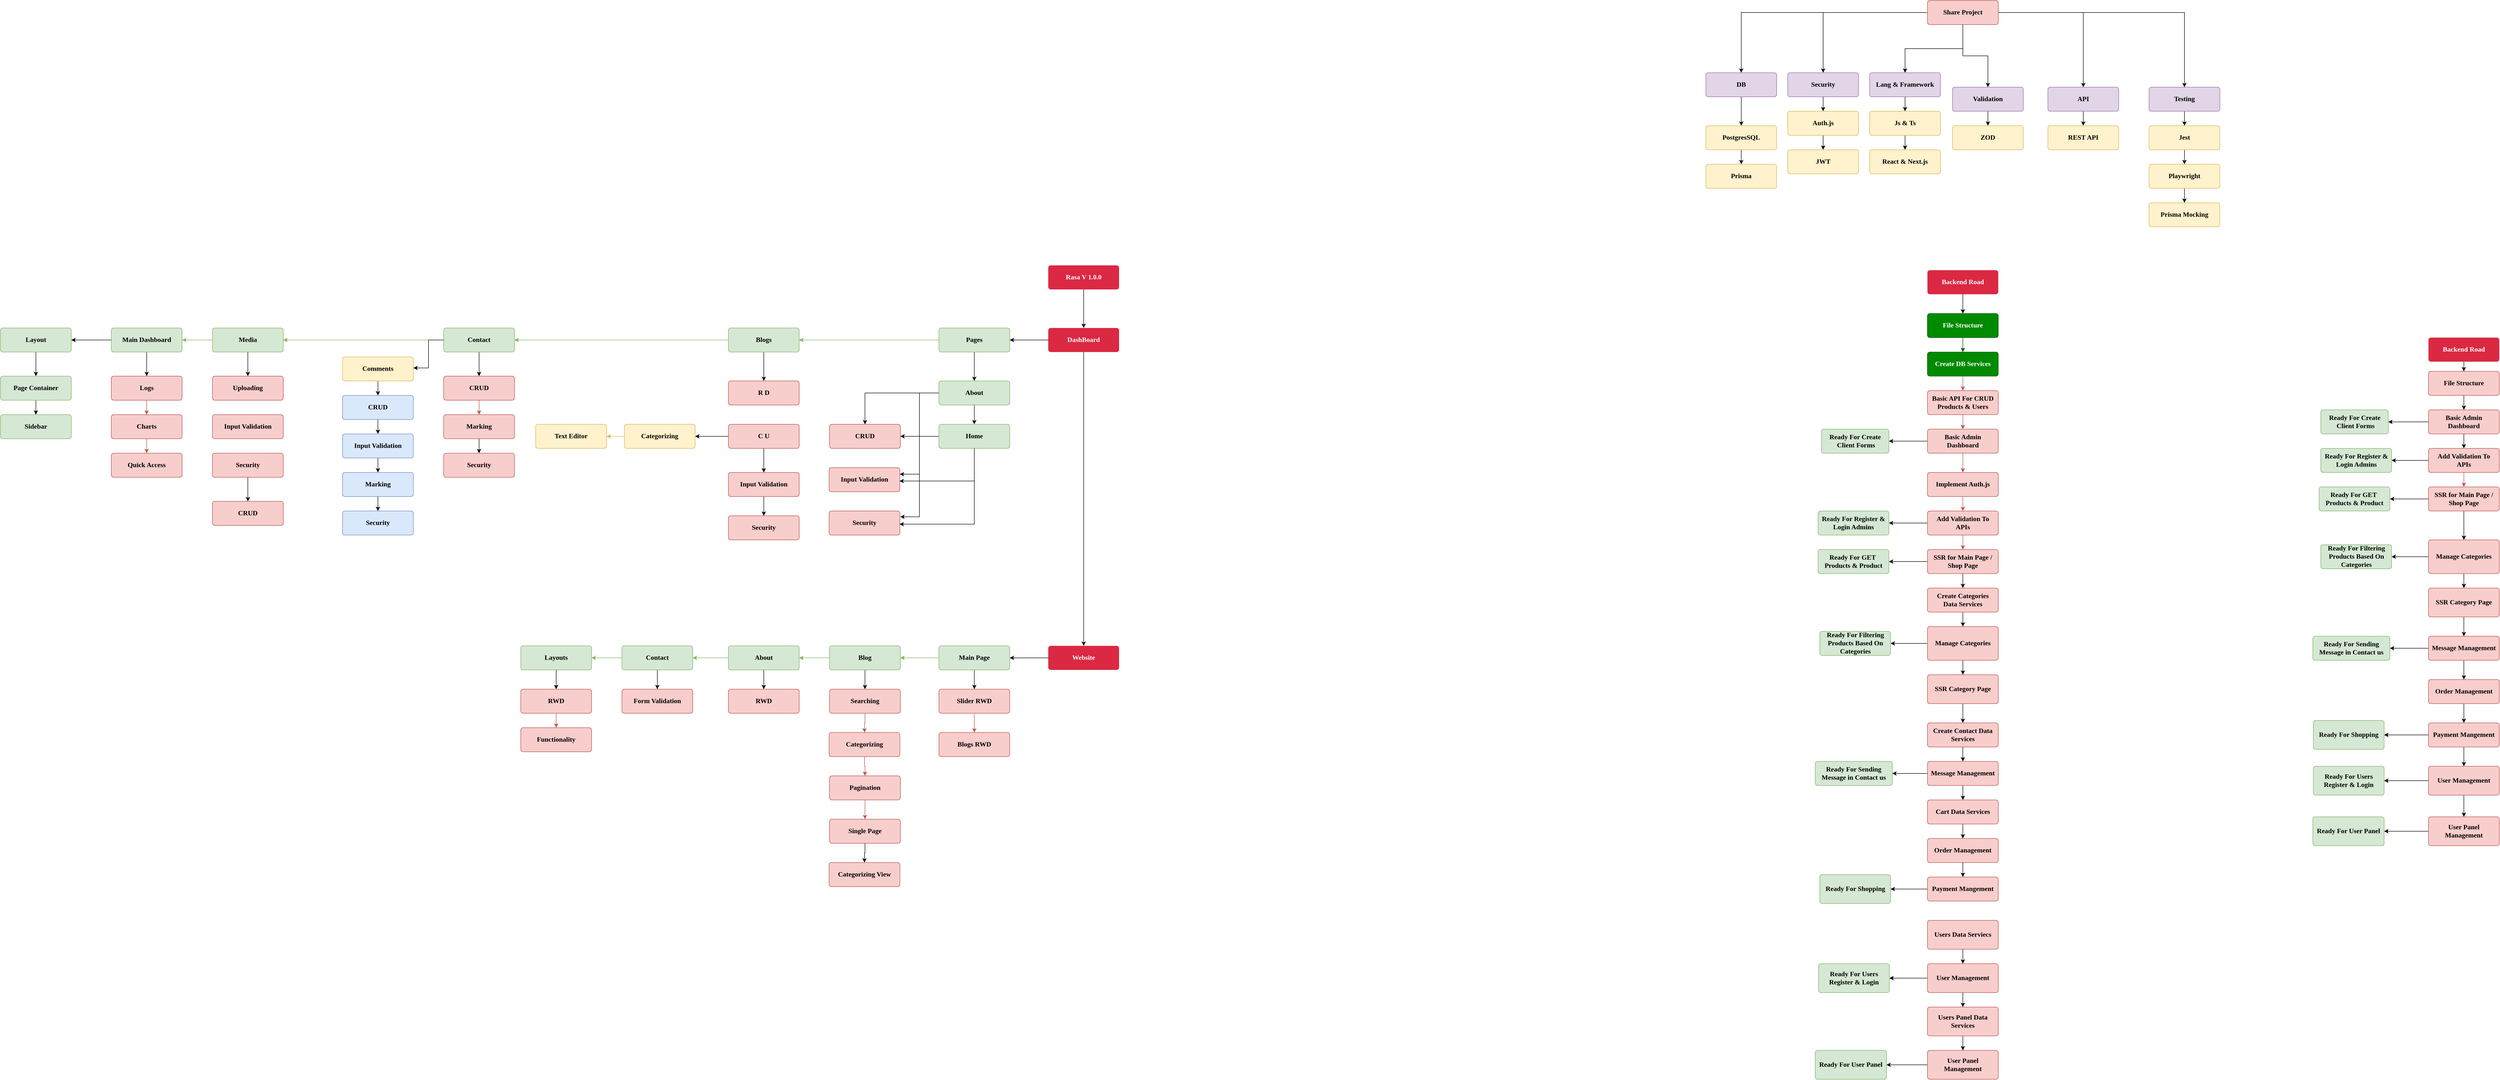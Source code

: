 <mxfile version="27.0.6">
  <diagram name="Page-1" id="s2_7E9h5OVXRFGfU8NJp">
    <mxGraphModel dx="4822" dy="366" grid="1" gridSize="10" guides="1" tooltips="1" connect="1" arrows="1" fold="1" page="1" pageScale="1" pageWidth="850" pageHeight="1100" math="0" shadow="0">
      <root>
        <mxCell id="0" />
        <mxCell id="1" parent="0" />
        <mxCell id="haE9eZmVTvCHo4ykO3Kf-3" value="" style="edgeStyle=orthogonalEdgeStyle;rounded=0;orthogonalLoop=1;jettySize=auto;html=1;" parent="1" source="haE9eZmVTvCHo4ykO3Kf-1" target="haE9eZmVTvCHo4ykO3Kf-2" edge="1">
          <mxGeometry relative="1" as="geometry" />
        </mxCell>
        <mxCell id="haE9eZmVTvCHo4ykO3Kf-9" value="" style="edgeStyle=orthogonalEdgeStyle;rounded=0;orthogonalLoop=1;jettySize=auto;html=1;" parent="1" source="haE9eZmVTvCHo4ykO3Kf-1" target="haE9eZmVTvCHo4ykO3Kf-8" edge="1">
          <mxGeometry relative="1" as="geometry" />
        </mxCell>
        <mxCell id="haE9eZmVTvCHo4ykO3Kf-15" value="" style="edgeStyle=orthogonalEdgeStyle;rounded=0;orthogonalLoop=1;jettySize=auto;html=1;" parent="1" source="haE9eZmVTvCHo4ykO3Kf-1" target="haE9eZmVTvCHo4ykO3Kf-14" edge="1">
          <mxGeometry relative="1" as="geometry" />
        </mxCell>
        <mxCell id="haE9eZmVTvCHo4ykO3Kf-19" value="" style="edgeStyle=orthogonalEdgeStyle;rounded=0;orthogonalLoop=1;jettySize=auto;html=1;" parent="1" source="haE9eZmVTvCHo4ykO3Kf-1" target="haE9eZmVTvCHo4ykO3Kf-18" edge="1">
          <mxGeometry relative="1" as="geometry" />
        </mxCell>
        <mxCell id="haE9eZmVTvCHo4ykO3Kf-30" style="edgeStyle=orthogonalEdgeStyle;rounded=0;orthogonalLoop=1;jettySize=auto;html=1;" parent="1" source="haE9eZmVTvCHo4ykO3Kf-1" target="haE9eZmVTvCHo4ykO3Kf-24" edge="1">
          <mxGeometry relative="1" as="geometry" />
        </mxCell>
        <mxCell id="haE9eZmVTvCHo4ykO3Kf-31" style="edgeStyle=orthogonalEdgeStyle;rounded=0;orthogonalLoop=1;jettySize=auto;html=1;" parent="1" source="haE9eZmVTvCHo4ykO3Kf-1" target="haE9eZmVTvCHo4ykO3Kf-22" edge="1">
          <mxGeometry relative="1" as="geometry" />
        </mxCell>
        <mxCell id="haE9eZmVTvCHo4ykO3Kf-1" value="Share Project" style="html=1;shadow=0;dashed=0;shape=mxgraph.bootstrap.rrect;rSize=5;strokeColor=#b85450;strokeWidth=1;fillColor=#f8cecc;whiteSpace=wrap;align=center;verticalAlign=middle;spacingLeft=0;fontStyle=1;fontSize=14;spacing=5;rounded=1;glass=0;fillStyle=auto;fontFamily=Comic Sans MS;horizontal=1;textDirection=rtl;points=[];" parent="1" vertex="1">
          <mxGeometry x="300" y="40" width="147" height="50" as="geometry" />
        </mxCell>
        <mxCell id="haE9eZmVTvCHo4ykO3Kf-5" value="" style="edgeStyle=orthogonalEdgeStyle;rounded=0;orthogonalLoop=1;jettySize=auto;html=1;" parent="1" source="haE9eZmVTvCHo4ykO3Kf-2" target="haE9eZmVTvCHo4ykO3Kf-4" edge="1">
          <mxGeometry relative="1" as="geometry" />
        </mxCell>
        <mxCell id="haE9eZmVTvCHo4ykO3Kf-2" value="DB" style="html=1;shadow=0;dashed=0;shape=mxgraph.bootstrap.rrect;rSize=5;strokeColor=#9673a6;strokeWidth=1;fillColor=#e1d5e7;whiteSpace=wrap;align=center;verticalAlign=middle;spacingLeft=0;fontStyle=1;fontSize=14;spacing=5;rounded=1;glass=0;fillStyle=auto;fontFamily=Comic Sans MS;horizontal=1;textDirection=rtl;points=[];" parent="1" vertex="1">
          <mxGeometry x="-160" y="190" width="147" height="50" as="geometry" />
        </mxCell>
        <mxCell id="haE9eZmVTvCHo4ykO3Kf-7" value="" style="edgeStyle=orthogonalEdgeStyle;rounded=0;orthogonalLoop=1;jettySize=auto;html=1;" parent="1" source="haE9eZmVTvCHo4ykO3Kf-4" target="haE9eZmVTvCHo4ykO3Kf-6" edge="1">
          <mxGeometry relative="1" as="geometry" />
        </mxCell>
        <mxCell id="haE9eZmVTvCHo4ykO3Kf-4" value="PostgresSQL" style="html=1;shadow=0;dashed=0;shape=mxgraph.bootstrap.rrect;rSize=5;strokeColor=#d6b656;strokeWidth=1;fillColor=#fff2cc;whiteSpace=wrap;align=center;verticalAlign=middle;spacingLeft=0;fontStyle=1;fontSize=14;spacing=5;rounded=1;glass=0;fillStyle=auto;fontFamily=Comic Sans MS;horizontal=1;textDirection=rtl;points=[];" parent="1" vertex="1">
          <mxGeometry x="-160" y="300" width="147" height="50" as="geometry" />
        </mxCell>
        <mxCell id="haE9eZmVTvCHo4ykO3Kf-6" value="Prisma" style="html=1;shadow=0;dashed=0;shape=mxgraph.bootstrap.rrect;rSize=5;strokeColor=#d6b656;strokeWidth=1;fillColor=#fff2cc;whiteSpace=wrap;align=center;verticalAlign=middle;spacingLeft=0;fontStyle=1;fontSize=14;spacing=5;rounded=1;glass=0;fillStyle=auto;fontFamily=Comic Sans MS;horizontal=1;textDirection=rtl;points=[];" parent="1" vertex="1">
          <mxGeometry x="-160" y="380" width="147" height="50" as="geometry" />
        </mxCell>
        <mxCell id="haE9eZmVTvCHo4ykO3Kf-11" value="" style="edgeStyle=orthogonalEdgeStyle;rounded=0;orthogonalLoop=1;jettySize=auto;html=1;" parent="1" source="haE9eZmVTvCHo4ykO3Kf-8" target="haE9eZmVTvCHo4ykO3Kf-10" edge="1">
          <mxGeometry relative="1" as="geometry" />
        </mxCell>
        <mxCell id="haE9eZmVTvCHo4ykO3Kf-8" value="Security" style="html=1;shadow=0;dashed=0;shape=mxgraph.bootstrap.rrect;rSize=5;strokeColor=#9673a6;strokeWidth=1;fillColor=#e1d5e7;whiteSpace=wrap;align=center;verticalAlign=middle;spacingLeft=0;fontStyle=1;fontSize=14;spacing=5;rounded=1;glass=0;fillStyle=auto;fontFamily=Comic Sans MS;horizontal=1;textDirection=rtl;points=[];" parent="1" vertex="1">
          <mxGeometry x="10" y="190" width="147" height="50" as="geometry" />
        </mxCell>
        <mxCell id="haE9eZmVTvCHo4ykO3Kf-13" value="" style="edgeStyle=orthogonalEdgeStyle;rounded=0;orthogonalLoop=1;jettySize=auto;html=1;" parent="1" source="haE9eZmVTvCHo4ykO3Kf-10" target="haE9eZmVTvCHo4ykO3Kf-12" edge="1">
          <mxGeometry relative="1" as="geometry" />
        </mxCell>
        <mxCell id="haE9eZmVTvCHo4ykO3Kf-10" value="Auth.js" style="html=1;shadow=0;dashed=0;shape=mxgraph.bootstrap.rrect;rSize=5;strokeColor=#d6b656;strokeWidth=1;fillColor=#fff2cc;whiteSpace=wrap;align=center;verticalAlign=middle;spacingLeft=0;fontStyle=1;fontSize=14;spacing=5;rounded=1;glass=0;fillStyle=auto;fontFamily=Comic Sans MS;horizontal=1;textDirection=rtl;points=[];" parent="1" vertex="1">
          <mxGeometry x="10" y="270" width="147" height="50" as="geometry" />
        </mxCell>
        <mxCell id="haE9eZmVTvCHo4ykO3Kf-12" value="JWT" style="html=1;shadow=0;dashed=0;shape=mxgraph.bootstrap.rrect;rSize=5;strokeColor=#d6b656;strokeWidth=1;fillColor=#fff2cc;whiteSpace=wrap;align=center;verticalAlign=middle;spacingLeft=0;fontStyle=1;fontSize=14;spacing=5;rounded=1;glass=0;fillStyle=auto;fontFamily=Comic Sans MS;horizontal=1;textDirection=rtl;points=[];" parent="1" vertex="1">
          <mxGeometry x="10" y="350" width="147" height="50" as="geometry" />
        </mxCell>
        <mxCell id="haE9eZmVTvCHo4ykO3Kf-17" value="" style="edgeStyle=orthogonalEdgeStyle;rounded=0;orthogonalLoop=1;jettySize=auto;html=1;" parent="1" source="haE9eZmVTvCHo4ykO3Kf-14" target="haE9eZmVTvCHo4ykO3Kf-16" edge="1">
          <mxGeometry relative="1" as="geometry" />
        </mxCell>
        <mxCell id="haE9eZmVTvCHo4ykO3Kf-14" value="Validation" style="html=1;shadow=0;dashed=0;shape=mxgraph.bootstrap.rrect;rSize=5;strokeColor=#9673a6;strokeWidth=1;fillColor=#e1d5e7;whiteSpace=wrap;align=center;verticalAlign=middle;spacingLeft=0;fontStyle=1;fontSize=14;spacing=5;rounded=1;glass=0;fillStyle=auto;fontFamily=Comic Sans MS;horizontal=1;textDirection=rtl;points=[];" parent="1" vertex="1">
          <mxGeometry x="352" y="220" width="147" height="50" as="geometry" />
        </mxCell>
        <mxCell id="haE9eZmVTvCHo4ykO3Kf-16" value="ZOD" style="html=1;shadow=0;dashed=0;shape=mxgraph.bootstrap.rrect;rSize=5;strokeColor=#d6b656;strokeWidth=1;fillColor=#fff2cc;whiteSpace=wrap;align=center;verticalAlign=middle;spacingLeft=0;fontStyle=1;fontSize=14;spacing=5;rounded=1;glass=0;fillStyle=auto;fontFamily=Comic Sans MS;horizontal=1;textDirection=rtl;points=[];" parent="1" vertex="1">
          <mxGeometry x="352" y="300" width="147" height="50" as="geometry" />
        </mxCell>
        <mxCell id="haE9eZmVTvCHo4ykO3Kf-21" value="" style="edgeStyle=orthogonalEdgeStyle;rounded=0;orthogonalLoop=1;jettySize=auto;html=1;" parent="1" source="haE9eZmVTvCHo4ykO3Kf-18" target="haE9eZmVTvCHo4ykO3Kf-20" edge="1">
          <mxGeometry relative="1" as="geometry" />
        </mxCell>
        <mxCell id="haE9eZmVTvCHo4ykO3Kf-18" value="API" style="html=1;shadow=0;dashed=0;shape=mxgraph.bootstrap.rrect;rSize=5;strokeColor=#9673a6;strokeWidth=1;fillColor=#e1d5e7;whiteSpace=wrap;align=center;verticalAlign=middle;spacingLeft=0;fontStyle=1;fontSize=14;spacing=5;rounded=1;glass=0;fillStyle=auto;fontFamily=Comic Sans MS;horizontal=1;textDirection=rtl;points=[];" parent="1" vertex="1">
          <mxGeometry x="550" y="220" width="147" height="50" as="geometry" />
        </mxCell>
        <mxCell id="haE9eZmVTvCHo4ykO3Kf-20" value="REST API" style="html=1;shadow=0;dashed=0;shape=mxgraph.bootstrap.rrect;rSize=5;strokeColor=#d6b656;strokeWidth=1;fillColor=#fff2cc;whiteSpace=wrap;align=center;verticalAlign=middle;spacingLeft=0;fontStyle=1;fontSize=14;spacing=5;rounded=1;glass=0;fillStyle=auto;fontFamily=Comic Sans MS;horizontal=1;textDirection=rtl;points=[];" parent="1" vertex="1">
          <mxGeometry x="550" y="300" width="147" height="50" as="geometry" />
        </mxCell>
        <mxCell id="haE9eZmVTvCHo4ykO3Kf-33" value="" style="edgeStyle=orthogonalEdgeStyle;rounded=0;orthogonalLoop=1;jettySize=auto;html=1;" parent="1" source="haE9eZmVTvCHo4ykO3Kf-22" target="haE9eZmVTvCHo4ykO3Kf-32" edge="1">
          <mxGeometry relative="1" as="geometry" />
        </mxCell>
        <mxCell id="haE9eZmVTvCHo4ykO3Kf-22" value="Testing" style="html=1;shadow=0;dashed=0;shape=mxgraph.bootstrap.rrect;rSize=5;strokeColor=#9673a6;strokeWidth=1;fillColor=#e1d5e7;whiteSpace=wrap;align=center;verticalAlign=middle;spacingLeft=0;fontStyle=1;fontSize=14;spacing=5;rounded=1;glass=0;fillStyle=auto;fontFamily=Comic Sans MS;horizontal=1;textDirection=rtl;points=[];" parent="1" vertex="1">
          <mxGeometry x="760" y="220" width="147" height="50" as="geometry" />
        </mxCell>
        <mxCell id="haE9eZmVTvCHo4ykO3Kf-27" value="" style="edgeStyle=orthogonalEdgeStyle;rounded=0;orthogonalLoop=1;jettySize=auto;html=1;" parent="1" source="haE9eZmVTvCHo4ykO3Kf-24" target="haE9eZmVTvCHo4ykO3Kf-26" edge="1">
          <mxGeometry relative="1" as="geometry" />
        </mxCell>
        <mxCell id="haE9eZmVTvCHo4ykO3Kf-24" value="Lang &amp;amp; Framework" style="html=1;shadow=0;dashed=0;shape=mxgraph.bootstrap.rrect;rSize=5;strokeColor=#9673a6;strokeWidth=1;fillColor=#e1d5e7;whiteSpace=wrap;align=center;verticalAlign=middle;spacingLeft=0;fontStyle=1;fontSize=14;spacing=5;rounded=1;glass=0;fillStyle=auto;fontFamily=Comic Sans MS;horizontal=1;textDirection=rtl;points=[];" parent="1" vertex="1">
          <mxGeometry x="180" y="190" width="147" height="50" as="geometry" />
        </mxCell>
        <mxCell id="haE9eZmVTvCHo4ykO3Kf-29" value="" style="edgeStyle=orthogonalEdgeStyle;rounded=0;orthogonalLoop=1;jettySize=auto;html=1;" parent="1" source="haE9eZmVTvCHo4ykO3Kf-26" target="haE9eZmVTvCHo4ykO3Kf-28" edge="1">
          <mxGeometry relative="1" as="geometry" />
        </mxCell>
        <mxCell id="haE9eZmVTvCHo4ykO3Kf-26" value="Js &amp;amp; Ts" style="html=1;shadow=0;dashed=0;shape=mxgraph.bootstrap.rrect;rSize=5;strokeColor=#d6b656;strokeWidth=1;fillColor=#fff2cc;whiteSpace=wrap;align=center;verticalAlign=middle;spacingLeft=0;fontStyle=1;fontSize=14;spacing=5;rounded=1;glass=0;fillStyle=auto;fontFamily=Comic Sans MS;horizontal=1;textDirection=rtl;points=[];" parent="1" vertex="1">
          <mxGeometry x="180" y="270" width="147" height="50" as="geometry" />
        </mxCell>
        <mxCell id="haE9eZmVTvCHo4ykO3Kf-28" value="React &amp;amp; Next.js" style="html=1;shadow=0;dashed=0;shape=mxgraph.bootstrap.rrect;rSize=5;strokeColor=#d6b656;strokeWidth=1;fillColor=#fff2cc;whiteSpace=wrap;align=center;verticalAlign=middle;spacingLeft=0;fontStyle=1;fontSize=14;spacing=5;rounded=1;glass=0;fillStyle=auto;fontFamily=Comic Sans MS;horizontal=1;textDirection=rtl;points=[];" parent="1" vertex="1">
          <mxGeometry x="180" y="350" width="147" height="50" as="geometry" />
        </mxCell>
        <mxCell id="haE9eZmVTvCHo4ykO3Kf-35" value="" style="edgeStyle=orthogonalEdgeStyle;rounded=0;orthogonalLoop=1;jettySize=auto;html=1;" parent="1" source="haE9eZmVTvCHo4ykO3Kf-32" target="haE9eZmVTvCHo4ykO3Kf-34" edge="1">
          <mxGeometry relative="1" as="geometry" />
        </mxCell>
        <mxCell id="haE9eZmVTvCHo4ykO3Kf-32" value="Jest" style="html=1;shadow=0;dashed=0;shape=mxgraph.bootstrap.rrect;rSize=5;strokeColor=#d6b656;strokeWidth=1;fillColor=#fff2cc;whiteSpace=wrap;align=center;verticalAlign=middle;spacingLeft=0;fontStyle=1;fontSize=14;spacing=5;rounded=1;glass=0;fillStyle=auto;fontFamily=Comic Sans MS;horizontal=1;textDirection=rtl;points=[];" parent="1" vertex="1">
          <mxGeometry x="760" y="300" width="147" height="50" as="geometry" />
        </mxCell>
        <mxCell id="haE9eZmVTvCHo4ykO3Kf-37" value="" style="edgeStyle=orthogonalEdgeStyle;rounded=0;orthogonalLoop=1;jettySize=auto;html=1;" parent="1" source="haE9eZmVTvCHo4ykO3Kf-34" target="haE9eZmVTvCHo4ykO3Kf-36" edge="1">
          <mxGeometry relative="1" as="geometry" />
        </mxCell>
        <mxCell id="haE9eZmVTvCHo4ykO3Kf-34" value="&lt;p style=&quot;white-space-collapse: preserve;&quot; dir=&quot;auto&quot;&gt;Playwright&lt;/p&gt;" style="html=1;shadow=0;dashed=0;shape=mxgraph.bootstrap.rrect;rSize=5;strokeColor=#d6b656;strokeWidth=1;fillColor=#fff2cc;whiteSpace=wrap;align=center;verticalAlign=middle;spacingLeft=0;fontStyle=1;fontSize=14;spacing=5;rounded=1;glass=0;fillStyle=auto;fontFamily=Comic Sans MS;horizontal=1;textDirection=rtl;points=[];" parent="1" vertex="1">
          <mxGeometry x="760" y="380" width="147" height="50" as="geometry" />
        </mxCell>
        <mxCell id="haE9eZmVTvCHo4ykO3Kf-36" value="&lt;p style=&quot;white-space-collapse: preserve;&quot; dir=&quot;auto&quot;&gt;Prisma Mocking&lt;/p&gt;" style="html=1;shadow=0;dashed=0;shape=mxgraph.bootstrap.rrect;rSize=5;strokeColor=#d6b656;strokeWidth=1;fillColor=#fff2cc;whiteSpace=wrap;align=center;verticalAlign=middle;spacingLeft=0;fontStyle=1;fontSize=14;spacing=5;rounded=1;glass=0;fillStyle=auto;fontFamily=Comic Sans MS;horizontal=1;textDirection=rtl;points=[];" parent="1" vertex="1">
          <mxGeometry x="760" y="460" width="147" height="50" as="geometry" />
        </mxCell>
        <mxCell id="haE9eZmVTvCHo4ykO3Kf-40" value="" style="edgeStyle=orthogonalEdgeStyle;rounded=0;orthogonalLoop=1;jettySize=auto;html=1;" parent="1" source="haE9eZmVTvCHo4ykO3Kf-38" target="haE9eZmVTvCHo4ykO3Kf-39" edge="1">
          <mxGeometry relative="1" as="geometry" />
        </mxCell>
        <mxCell id="haE9eZmVTvCHo4ykO3Kf-38" value="Backend Road" style="html=1;shadow=0;dashed=0;shape=mxgraph.bootstrap.rrect;rSize=5;strokeColor=none;strokeWidth=1;fillColor=#DB2843;fontColor=#FFFFFF;whiteSpace=wrap;align=center;verticalAlign=middle;spacingLeft=0;fontStyle=1;fontSize=14;spacing=5;rounded=1;glass=0;fillStyle=auto;fontFamily=Comic Sans MS;horizontal=1;textDirection=rtl;points=[];" parent="1" vertex="1">
          <mxGeometry x="300" y="600" width="147" height="50" as="geometry" />
        </mxCell>
        <mxCell id="haE9eZmVTvCHo4ykO3Kf-44" value="" style="edgeStyle=orthogonalEdgeStyle;rounded=0;orthogonalLoop=1;jettySize=auto;html=1;fillColor=#008a00;strokeColor=#005700;" parent="1" source="haE9eZmVTvCHo4ykO3Kf-39" target="haE9eZmVTvCHo4ykO3Kf-43" edge="1">
          <mxGeometry relative="1" as="geometry" />
        </mxCell>
        <mxCell id="haE9eZmVTvCHo4ykO3Kf-39" value="File Structure" style="html=1;shadow=0;dashed=0;shape=mxgraph.bootstrap.rrect;rSize=5;strokeColor=#005700;strokeWidth=1;fillColor=#008a00;whiteSpace=wrap;align=center;verticalAlign=middle;spacingLeft=0;fontStyle=1;fontSize=14;spacing=5;rounded=1;glass=0;fillStyle=auto;fontFamily=Comic Sans MS;horizontal=1;textDirection=rtl;points=[];fontColor=#ffffff;" parent="1" vertex="1">
          <mxGeometry x="300" y="690" width="147" height="50" as="geometry" />
        </mxCell>
        <mxCell id="haE9eZmVTvCHo4ykO3Kf-46" value="" style="edgeStyle=orthogonalEdgeStyle;rounded=0;orthogonalLoop=1;jettySize=auto;html=1;fillColor=#f8cecc;strokeColor=#b85450;" parent="1" source="haE9eZmVTvCHo4ykO3Kf-43" target="haE9eZmVTvCHo4ykO3Kf-45" edge="1">
          <mxGeometry relative="1" as="geometry" />
        </mxCell>
        <mxCell id="haE9eZmVTvCHo4ykO3Kf-43" value="Create DB Services" style="html=1;shadow=0;dashed=0;shape=mxgraph.bootstrap.rrect;rSize=5;strokeColor=#005700;strokeWidth=1;fillColor=#008a00;whiteSpace=wrap;align=center;verticalAlign=middle;spacingLeft=0;fontStyle=1;fontSize=14;spacing=5;rounded=1;glass=0;fillStyle=auto;fontFamily=Comic Sans MS;horizontal=1;textDirection=rtl;points=[];fontColor=#ffffff;" parent="1" vertex="1">
          <mxGeometry x="300" y="770" width="147" height="50" as="geometry" />
        </mxCell>
        <mxCell id="haE9eZmVTvCHo4ykO3Kf-61" style="edgeStyle=orthogonalEdgeStyle;rounded=0;orthogonalLoop=1;jettySize=auto;html=1;fillColor=#f8cecc;strokeColor=#b85450;" parent="1" source="haE9eZmVTvCHo4ykO3Kf-45" target="haE9eZmVTvCHo4ykO3Kf-56" edge="1">
          <mxGeometry relative="1" as="geometry" />
        </mxCell>
        <mxCell id="haE9eZmVTvCHo4ykO3Kf-45" value="Basic API For CRUD Products &amp;amp; Users" style="html=1;shadow=0;dashed=0;shape=mxgraph.bootstrap.rrect;rSize=5;strokeColor=#b85450;strokeWidth=1;fillColor=#f8cecc;whiteSpace=wrap;align=center;verticalAlign=middle;spacingLeft=0;fontStyle=1;fontSize=14;spacing=5;rounded=1;glass=0;fillStyle=auto;fontFamily=Comic Sans MS;horizontal=1;textDirection=rtl;points=[];" parent="1" vertex="1">
          <mxGeometry x="300" y="850" width="147" height="50" as="geometry" />
        </mxCell>
        <mxCell id="haE9eZmVTvCHo4ykO3Kf-55" value="" style="edgeStyle=orthogonalEdgeStyle;rounded=0;orthogonalLoop=1;jettySize=auto;html=1;fillColor=#f8cecc;strokeColor=#b85450;" parent="1" source="haE9eZmVTvCHo4ykO3Kf-56" target="haE9eZmVTvCHo4ykO3Kf-58" edge="1">
          <mxGeometry relative="1" as="geometry" />
        </mxCell>
        <mxCell id="haE9eZmVTvCHo4ykO3Kf-65" value="" style="edgeStyle=orthogonalEdgeStyle;rounded=0;orthogonalLoop=1;jettySize=auto;html=1;" parent="1" source="haE9eZmVTvCHo4ykO3Kf-56" target="haE9eZmVTvCHo4ykO3Kf-64" edge="1">
          <mxGeometry relative="1" as="geometry" />
        </mxCell>
        <mxCell id="haE9eZmVTvCHo4ykO3Kf-56" value="Basic Admin Dashboard" style="html=1;shadow=0;dashed=0;shape=mxgraph.bootstrap.rrect;rSize=5;strokeColor=#b85450;strokeWidth=1;fillColor=#f8cecc;whiteSpace=wrap;align=center;verticalAlign=middle;spacingLeft=0;fontStyle=1;fontSize=14;spacing=5;rounded=1;glass=0;fillStyle=auto;fontFamily=Comic Sans MS;horizontal=1;textDirection=rtl;points=[];" parent="1" vertex="1">
          <mxGeometry x="300" y="930" width="147" height="50" as="geometry" />
        </mxCell>
        <mxCell id="haE9eZmVTvCHo4ykO3Kf-57" value="" style="edgeStyle=orthogonalEdgeStyle;rounded=0;orthogonalLoop=1;jettySize=auto;html=1;fillColor=#f8cecc;strokeColor=#b85450;" parent="1" source="haE9eZmVTvCHo4ykO3Kf-58" target="haE9eZmVTvCHo4ykO3Kf-59" edge="1">
          <mxGeometry relative="1" as="geometry" />
        </mxCell>
        <mxCell id="haE9eZmVTvCHo4ykO3Kf-58" value="Implement Auth.js" style="html=1;shadow=0;dashed=0;shape=mxgraph.bootstrap.rrect;rSize=5;strokeColor=#b85450;strokeWidth=1;fillColor=#f8cecc;whiteSpace=wrap;align=center;verticalAlign=middle;spacingLeft=0;fontStyle=1;fontSize=14;spacing=5;rounded=1;glass=0;fillStyle=auto;fontFamily=Comic Sans MS;horizontal=1;textDirection=rtl;points=[];" parent="1" vertex="1">
          <mxGeometry x="300" y="1020" width="147" height="50" as="geometry" />
        </mxCell>
        <mxCell id="haE9eZmVTvCHo4ykO3Kf-63" value="" style="edgeStyle=orthogonalEdgeStyle;rounded=0;orthogonalLoop=1;jettySize=auto;html=1;fillColor=#f8cecc;strokeColor=#b85450;" parent="1" source="haE9eZmVTvCHo4ykO3Kf-59" target="haE9eZmVTvCHo4ykO3Kf-62" edge="1">
          <mxGeometry relative="1" as="geometry" />
        </mxCell>
        <mxCell id="haE9eZmVTvCHo4ykO3Kf-70" value="" style="edgeStyle=orthogonalEdgeStyle;rounded=0;orthogonalLoop=1;jettySize=auto;html=1;" parent="1" source="haE9eZmVTvCHo4ykO3Kf-59" target="haE9eZmVTvCHo4ykO3Kf-69" edge="1">
          <mxGeometry relative="1" as="geometry" />
        </mxCell>
        <mxCell id="haE9eZmVTvCHo4ykO3Kf-59" value="Add Validation To APIs" style="html=1;shadow=0;dashed=0;shape=mxgraph.bootstrap.rrect;rSize=5;strokeColor=#b85450;strokeWidth=1;fillColor=#f8cecc;whiteSpace=wrap;align=center;verticalAlign=middle;spacingLeft=0;fontStyle=1;fontSize=14;spacing=5;rounded=1;glass=0;fillStyle=auto;fontFamily=Comic Sans MS;horizontal=1;textDirection=rtl;points=[];" parent="1" vertex="1">
          <mxGeometry x="300" y="1100" width="147" height="50" as="geometry" />
        </mxCell>
        <mxCell id="haE9eZmVTvCHo4ykO3Kf-75" value="" style="edgeStyle=orthogonalEdgeStyle;rounded=0;orthogonalLoop=1;jettySize=auto;html=1;" parent="1" source="haE9eZmVTvCHo4ykO3Kf-62" target="haE9eZmVTvCHo4ykO3Kf-74" edge="1">
          <mxGeometry relative="1" as="geometry" />
        </mxCell>
        <mxCell id="haE9eZmVTvCHo4ykO3Kf-77" value="" style="edgeStyle=orthogonalEdgeStyle;rounded=0;orthogonalLoop=1;jettySize=auto;html=1;" parent="1" source="haE9eZmVTvCHo4ykO3Kf-62" target="haE9eZmVTvCHo4ykO3Kf-76" edge="1">
          <mxGeometry relative="1" as="geometry" />
        </mxCell>
        <mxCell id="haE9eZmVTvCHo4ykO3Kf-62" value="SSR for Main Page / Shop Page" style="html=1;shadow=0;dashed=0;shape=mxgraph.bootstrap.rrect;rSize=5;strokeColor=#b85450;strokeWidth=1;fillColor=#f8cecc;whiteSpace=wrap;align=center;verticalAlign=middle;spacingLeft=0;fontStyle=1;fontSize=14;spacing=5;rounded=1;glass=0;fillStyle=auto;fontFamily=Comic Sans MS;horizontal=1;textDirection=rtl;points=[];" parent="1" vertex="1">
          <mxGeometry x="300" y="1180" width="147" height="50" as="geometry" />
        </mxCell>
        <mxCell id="haE9eZmVTvCHo4ykO3Kf-64" value="Ready For Create Client Forms&amp;nbsp;" style="html=1;shadow=0;dashed=0;shape=mxgraph.bootstrap.rrect;rSize=5;strokeColor=#82b366;strokeWidth=1;fillColor=#d5e8d4;whiteSpace=wrap;align=center;verticalAlign=middle;spacingLeft=0;fontStyle=1;fontSize=14;spacing=5;rounded=1;glass=0;fillStyle=auto;fontFamily=Comic Sans MS;horizontal=1;textDirection=rtl;points=[];" parent="1" vertex="1">
          <mxGeometry x="80" y="930" width="140" height="50" as="geometry" />
        </mxCell>
        <mxCell id="haE9eZmVTvCHo4ykO3Kf-69" value="Ready For Register &amp;amp; Login Admins" style="html=1;shadow=0;dashed=0;shape=mxgraph.bootstrap.rrect;rSize=5;strokeColor=#82b366;strokeWidth=1;fillColor=#d5e8d4;whiteSpace=wrap;align=center;verticalAlign=middle;spacingLeft=0;fontStyle=1;fontSize=14;spacing=5;rounded=1;glass=0;fillStyle=auto;fontFamily=Comic Sans MS;horizontal=1;textDirection=rtl;points=[];" parent="1" vertex="1">
          <mxGeometry x="73" y="1100" width="147" height="50" as="geometry" />
        </mxCell>
        <mxCell id="haE9eZmVTvCHo4ykO3Kf-74" value="Ready For GET&amp;nbsp; Products &amp;amp; Product" style="html=1;shadow=0;dashed=0;shape=mxgraph.bootstrap.rrect;rSize=5;strokeColor=#82b366;strokeWidth=1;fillColor=#d5e8d4;whiteSpace=wrap;align=center;verticalAlign=middle;spacingLeft=0;fontStyle=1;fontSize=14;spacing=5;rounded=1;glass=0;fillStyle=auto;fontFamily=Comic Sans MS;horizontal=1;textDirection=rtl;points=[];" parent="1" vertex="1">
          <mxGeometry x="73" y="1180" width="147" height="50" as="geometry" />
        </mxCell>
        <mxCell id="haE9eZmVTvCHo4ykO3Kf-81" value="" style="edgeStyle=orthogonalEdgeStyle;rounded=0;orthogonalLoop=1;jettySize=auto;html=1;" parent="1" source="haE9eZmVTvCHo4ykO3Kf-76" target="haE9eZmVTvCHo4ykO3Kf-80" edge="1">
          <mxGeometry relative="1" as="geometry" />
        </mxCell>
        <mxCell id="haE9eZmVTvCHo4ykO3Kf-76" value="Create Categories Data Services" style="html=1;shadow=0;dashed=0;shape=mxgraph.bootstrap.rrect;rSize=5;strokeColor=#b85450;strokeWidth=1;fillColor=#f8cecc;whiteSpace=wrap;align=center;verticalAlign=middle;spacingLeft=0;fontStyle=1;fontSize=14;spacing=5;rounded=1;glass=0;fillStyle=auto;fontFamily=Comic Sans MS;horizontal=1;textDirection=rtl;points=[];" parent="1" vertex="1">
          <mxGeometry x="300" y="1260" width="147" height="50" as="geometry" />
        </mxCell>
        <mxCell id="haE9eZmVTvCHo4ykO3Kf-83" value="" style="edgeStyle=orthogonalEdgeStyle;rounded=0;orthogonalLoop=1;jettySize=auto;html=1;" parent="1" source="haE9eZmVTvCHo4ykO3Kf-80" target="haE9eZmVTvCHo4ykO3Kf-82" edge="1">
          <mxGeometry relative="1" as="geometry" />
        </mxCell>
        <mxCell id="haE9eZmVTvCHo4ykO3Kf-115" value="" style="edgeStyle=orthogonalEdgeStyle;rounded=0;orthogonalLoop=1;jettySize=auto;html=1;" parent="1" source="haE9eZmVTvCHo4ykO3Kf-80" target="haE9eZmVTvCHo4ykO3Kf-114" edge="1">
          <mxGeometry relative="1" as="geometry" />
        </mxCell>
        <mxCell id="haE9eZmVTvCHo4ykO3Kf-80" value="Manage Categories" style="html=1;shadow=0;dashed=0;shape=mxgraph.bootstrap.rrect;rSize=5;strokeColor=#b85450;strokeWidth=1;fillColor=#f8cecc;whiteSpace=wrap;align=center;verticalAlign=middle;spacingLeft=0;fontStyle=1;fontSize=14;spacing=5;rounded=1;glass=0;fillStyle=auto;fontFamily=Comic Sans MS;horizontal=1;textDirection=rtl;points=[];" parent="1" vertex="1">
          <mxGeometry x="300" y="1340" width="147" height="70" as="geometry" />
        </mxCell>
        <mxCell id="haE9eZmVTvCHo4ykO3Kf-82" value="Ready For Filtering Products Based On Categories" style="html=1;shadow=0;dashed=0;shape=mxgraph.bootstrap.rrect;rSize=5;strokeColor=#82b366;strokeWidth=1;fillColor=#d5e8d4;whiteSpace=wrap;align=center;verticalAlign=middle;spacingLeft=0;fontStyle=1;fontSize=14;spacing=5;rounded=1;glass=0;fillStyle=auto;fontFamily=Comic Sans MS;horizontal=1;textDirection=rtl;points=[];" parent="1" vertex="1">
          <mxGeometry x="76.5" y="1350" width="147" height="50" as="geometry" />
        </mxCell>
        <mxCell id="haE9eZmVTvCHo4ykO3Kf-87" value="" style="edgeStyle=orthogonalEdgeStyle;rounded=0;orthogonalLoop=1;jettySize=auto;html=1;" parent="1" source="haE9eZmVTvCHo4ykO3Kf-84" target="haE9eZmVTvCHo4ykO3Kf-86" edge="1">
          <mxGeometry relative="1" as="geometry" />
        </mxCell>
        <mxCell id="haE9eZmVTvCHo4ykO3Kf-84" value="Create Contact Data Services" style="html=1;shadow=0;dashed=0;shape=mxgraph.bootstrap.rrect;rSize=5;strokeColor=#b85450;strokeWidth=1;fillColor=#f8cecc;whiteSpace=wrap;align=center;verticalAlign=middle;spacingLeft=0;fontStyle=1;fontSize=14;spacing=5;rounded=1;glass=0;fillStyle=auto;fontFamily=Comic Sans MS;horizontal=1;textDirection=rtl;points=[];" parent="1" vertex="1">
          <mxGeometry x="300" y="1540" width="147" height="50" as="geometry" />
        </mxCell>
        <mxCell id="haE9eZmVTvCHo4ykO3Kf-89" value="" style="edgeStyle=orthogonalEdgeStyle;rounded=0;orthogonalLoop=1;jettySize=auto;html=1;" parent="1" source="haE9eZmVTvCHo4ykO3Kf-86" target="haE9eZmVTvCHo4ykO3Kf-88" edge="1">
          <mxGeometry relative="1" as="geometry" />
        </mxCell>
        <mxCell id="haE9eZmVTvCHo4ykO3Kf-91" value="" style="edgeStyle=orthogonalEdgeStyle;rounded=0;orthogonalLoop=1;jettySize=auto;html=1;" parent="1" source="haE9eZmVTvCHo4ykO3Kf-86" target="haE9eZmVTvCHo4ykO3Kf-90" edge="1">
          <mxGeometry relative="1" as="geometry" />
        </mxCell>
        <mxCell id="haE9eZmVTvCHo4ykO3Kf-86" value="Message Management" style="html=1;shadow=0;dashed=0;shape=mxgraph.bootstrap.rrect;rSize=5;strokeColor=#b85450;strokeWidth=1;fillColor=#f8cecc;whiteSpace=wrap;align=center;verticalAlign=middle;spacingLeft=0;fontStyle=1;fontSize=14;spacing=5;rounded=1;glass=0;fillStyle=auto;fontFamily=Comic Sans MS;horizontal=1;textDirection=rtl;points=[];" parent="1" vertex="1">
          <mxGeometry x="300" y="1620" width="147" height="50" as="geometry" />
        </mxCell>
        <mxCell id="haE9eZmVTvCHo4ykO3Kf-88" value="Ready For Sending Message in Contact us" style="html=1;shadow=0;dashed=0;shape=mxgraph.bootstrap.rrect;rSize=5;strokeColor=#82b366;strokeWidth=1;fillColor=#d5e8d4;whiteSpace=wrap;align=center;verticalAlign=middle;spacingLeft=0;fontStyle=1;fontSize=14;spacing=5;rounded=1;glass=0;fillStyle=auto;fontFamily=Comic Sans MS;horizontal=1;textDirection=rtl;points=[];" parent="1" vertex="1">
          <mxGeometry x="67" y="1620" width="160" height="50" as="geometry" />
        </mxCell>
        <mxCell id="haE9eZmVTvCHo4ykO3Kf-99" value="" style="edgeStyle=orthogonalEdgeStyle;rounded=0;orthogonalLoop=1;jettySize=auto;html=1;" parent="1" source="haE9eZmVTvCHo4ykO3Kf-90" target="haE9eZmVTvCHo4ykO3Kf-98" edge="1">
          <mxGeometry relative="1" as="geometry" />
        </mxCell>
        <mxCell id="haE9eZmVTvCHo4ykO3Kf-90" value="Cart Data Services" style="html=1;shadow=0;dashed=0;shape=mxgraph.bootstrap.rrect;rSize=5;strokeColor=#b85450;strokeWidth=1;fillColor=#f8cecc;whiteSpace=wrap;align=center;verticalAlign=middle;spacingLeft=0;fontStyle=1;fontSize=14;spacing=5;rounded=1;glass=0;fillStyle=auto;fontFamily=Comic Sans MS;horizontal=1;textDirection=rtl;points=[];" parent="1" vertex="1">
          <mxGeometry x="300" y="1700" width="147" height="50" as="geometry" />
        </mxCell>
        <mxCell id="haE9eZmVTvCHo4ykO3Kf-118" style="edgeStyle=orthogonalEdgeStyle;rounded=0;orthogonalLoop=1;jettySize=auto;html=1;" parent="1" source="haE9eZmVTvCHo4ykO3Kf-92" target="haE9eZmVTvCHo4ykO3Kf-96" edge="1">
          <mxGeometry relative="1" as="geometry" />
        </mxCell>
        <mxCell id="haE9eZmVTvCHo4ykO3Kf-92" value="Payment Mangement" style="html=1;shadow=0;dashed=0;shape=mxgraph.bootstrap.rrect;rSize=5;strokeColor=#b85450;strokeWidth=1;fillColor=#f8cecc;whiteSpace=wrap;align=center;verticalAlign=middle;spacingLeft=0;fontStyle=1;fontSize=14;spacing=5;rounded=1;glass=0;fillStyle=auto;fontFamily=Comic Sans MS;horizontal=1;textDirection=rtl;points=[];" parent="1" vertex="1">
          <mxGeometry x="300" y="1860" width="147" height="50" as="geometry" />
        </mxCell>
        <mxCell id="haE9eZmVTvCHo4ykO3Kf-96" value="Ready For Shopping" style="html=1;shadow=0;dashed=0;shape=mxgraph.bootstrap.rrect;rSize=5;strokeColor=#82b366;strokeWidth=1;fillColor=#d5e8d4;whiteSpace=wrap;align=center;verticalAlign=middle;spacingLeft=0;fontStyle=1;fontSize=14;spacing=5;rounded=1;glass=0;fillStyle=auto;fontFamily=Comic Sans MS;horizontal=1;textDirection=rtl;points=[];" parent="1" vertex="1">
          <mxGeometry x="76.5" y="1855" width="147" height="60" as="geometry" />
        </mxCell>
        <mxCell id="haE9eZmVTvCHo4ykO3Kf-117" style="edgeStyle=orthogonalEdgeStyle;rounded=0;orthogonalLoop=1;jettySize=auto;html=1;" parent="1" source="haE9eZmVTvCHo4ykO3Kf-98" target="haE9eZmVTvCHo4ykO3Kf-92" edge="1">
          <mxGeometry relative="1" as="geometry" />
        </mxCell>
        <mxCell id="haE9eZmVTvCHo4ykO3Kf-98" value="Order Management" style="html=1;shadow=0;dashed=0;shape=mxgraph.bootstrap.rrect;rSize=5;strokeColor=#b85450;strokeWidth=1;fillColor=#f8cecc;whiteSpace=wrap;align=center;verticalAlign=middle;spacingLeft=0;fontStyle=1;fontSize=14;spacing=5;rounded=1;glass=0;fillStyle=auto;fontFamily=Comic Sans MS;horizontal=1;textDirection=rtl;points=[];" parent="1" vertex="1">
          <mxGeometry x="300" y="1780" width="147" height="50" as="geometry" />
        </mxCell>
        <mxCell id="haE9eZmVTvCHo4ykO3Kf-103" value="" style="edgeStyle=orthogonalEdgeStyle;rounded=0;orthogonalLoop=1;jettySize=auto;html=1;" parent="1" source="haE9eZmVTvCHo4ykO3Kf-100" target="haE9eZmVTvCHo4ykO3Kf-102" edge="1">
          <mxGeometry relative="1" as="geometry" />
        </mxCell>
        <mxCell id="haE9eZmVTvCHo4ykO3Kf-100" value="Users Data Serviecs" style="html=1;shadow=0;dashed=0;shape=mxgraph.bootstrap.rrect;rSize=5;strokeColor=#b85450;strokeWidth=1;fillColor=#f8cecc;whiteSpace=wrap;align=center;verticalAlign=middle;spacingLeft=0;fontStyle=1;fontSize=14;spacing=5;rounded=1;glass=0;fillStyle=auto;fontFamily=Comic Sans MS;horizontal=1;textDirection=rtl;points=[];" parent="1" vertex="1">
          <mxGeometry x="300" y="1950" width="147" height="60" as="geometry" />
        </mxCell>
        <mxCell id="haE9eZmVTvCHo4ykO3Kf-105" value="" style="edgeStyle=orthogonalEdgeStyle;rounded=0;orthogonalLoop=1;jettySize=auto;html=1;" parent="1" source="haE9eZmVTvCHo4ykO3Kf-102" target="haE9eZmVTvCHo4ykO3Kf-104" edge="1">
          <mxGeometry relative="1" as="geometry" />
        </mxCell>
        <mxCell id="haE9eZmVTvCHo4ykO3Kf-107" value="" style="edgeStyle=orthogonalEdgeStyle;rounded=0;orthogonalLoop=1;jettySize=auto;html=1;" parent="1" source="haE9eZmVTvCHo4ykO3Kf-102" target="haE9eZmVTvCHo4ykO3Kf-106" edge="1">
          <mxGeometry relative="1" as="geometry" />
        </mxCell>
        <mxCell id="haE9eZmVTvCHo4ykO3Kf-102" value="User Management" style="html=1;shadow=0;dashed=0;shape=mxgraph.bootstrap.rrect;rSize=5;strokeColor=#b85450;strokeWidth=1;fillColor=#f8cecc;whiteSpace=wrap;align=center;verticalAlign=middle;spacingLeft=0;fontStyle=1;fontSize=14;spacing=5;rounded=1;glass=0;fillStyle=auto;fontFamily=Comic Sans MS;horizontal=1;textDirection=rtl;points=[];" parent="1" vertex="1">
          <mxGeometry x="300" y="2040" width="147" height="60" as="geometry" />
        </mxCell>
        <mxCell id="haE9eZmVTvCHo4ykO3Kf-104" value="Ready For Users Register &amp;amp; Login" style="html=1;shadow=0;dashed=0;shape=mxgraph.bootstrap.rrect;rSize=5;strokeColor=#82b366;strokeWidth=1;fillColor=#d5e8d4;whiteSpace=wrap;align=center;verticalAlign=middle;spacingLeft=0;fontStyle=1;fontSize=14;spacing=5;rounded=1;glass=0;fillStyle=auto;fontFamily=Comic Sans MS;horizontal=1;textDirection=rtl;points=[];" parent="1" vertex="1">
          <mxGeometry x="74" y="2040" width="147" height="60" as="geometry" />
        </mxCell>
        <mxCell id="haE9eZmVTvCHo4ykO3Kf-109" value="" style="edgeStyle=orthogonalEdgeStyle;rounded=0;orthogonalLoop=1;jettySize=auto;html=1;" parent="1" source="haE9eZmVTvCHo4ykO3Kf-106" target="haE9eZmVTvCHo4ykO3Kf-108" edge="1">
          <mxGeometry relative="1" as="geometry" />
        </mxCell>
        <mxCell id="haE9eZmVTvCHo4ykO3Kf-106" value="Users Panel Data Services" style="html=1;shadow=0;dashed=0;shape=mxgraph.bootstrap.rrect;rSize=5;strokeColor=#b85450;strokeWidth=1;fillColor=#f8cecc;whiteSpace=wrap;align=center;verticalAlign=middle;spacingLeft=0;fontStyle=1;fontSize=14;spacing=5;rounded=1;glass=0;fillStyle=auto;fontFamily=Comic Sans MS;horizontal=1;textDirection=rtl;points=[];" parent="1" vertex="1">
          <mxGeometry x="300" y="2130" width="147" height="60" as="geometry" />
        </mxCell>
        <mxCell id="haE9eZmVTvCHo4ykO3Kf-111" value="" style="edgeStyle=orthogonalEdgeStyle;rounded=0;orthogonalLoop=1;jettySize=auto;html=1;" parent="1" source="haE9eZmVTvCHo4ykO3Kf-108" target="haE9eZmVTvCHo4ykO3Kf-110" edge="1">
          <mxGeometry relative="1" as="geometry" />
        </mxCell>
        <mxCell id="haE9eZmVTvCHo4ykO3Kf-108" value="User Panel Management" style="html=1;shadow=0;dashed=0;shape=mxgraph.bootstrap.rrect;rSize=5;strokeColor=#b85450;strokeWidth=1;fillColor=#f8cecc;whiteSpace=wrap;align=center;verticalAlign=middle;spacingLeft=0;fontStyle=1;fontSize=14;spacing=5;rounded=1;glass=0;fillStyle=auto;fontFamily=Comic Sans MS;horizontal=1;textDirection=rtl;points=[];" parent="1" vertex="1">
          <mxGeometry x="300" y="2220" width="147" height="60" as="geometry" />
        </mxCell>
        <mxCell id="haE9eZmVTvCHo4ykO3Kf-110" value="Ready For User Panel" style="html=1;shadow=0;dashed=0;shape=mxgraph.bootstrap.rrect;rSize=5;strokeColor=#82b366;strokeWidth=1;fillColor=#d5e8d4;whiteSpace=wrap;align=center;verticalAlign=middle;spacingLeft=0;fontStyle=1;fontSize=14;spacing=5;rounded=1;glass=0;fillStyle=auto;fontFamily=Comic Sans MS;horizontal=1;textDirection=rtl;points=[];" parent="1" vertex="1">
          <mxGeometry x="67" y="2220" width="148" height="60" as="geometry" />
        </mxCell>
        <mxCell id="haE9eZmVTvCHo4ykO3Kf-116" style="edgeStyle=orthogonalEdgeStyle;rounded=0;orthogonalLoop=1;jettySize=auto;html=1;" parent="1" source="haE9eZmVTvCHo4ykO3Kf-114" target="haE9eZmVTvCHo4ykO3Kf-84" edge="1">
          <mxGeometry relative="1" as="geometry" />
        </mxCell>
        <mxCell id="haE9eZmVTvCHo4ykO3Kf-114" value="SSR Category Page" style="html=1;shadow=0;dashed=0;shape=mxgraph.bootstrap.rrect;rSize=5;strokeColor=#b85450;strokeWidth=1;fillColor=#f8cecc;whiteSpace=wrap;align=center;verticalAlign=middle;spacingLeft=0;fontStyle=1;fontSize=14;spacing=5;rounded=1;glass=0;fillStyle=auto;fontFamily=Comic Sans MS;horizontal=1;textDirection=rtl;points=[];" parent="1" vertex="1">
          <mxGeometry x="300" y="1440" width="147" height="60" as="geometry" />
        </mxCell>
        <mxCell id="haE9eZmVTvCHo4ykO3Kf-181" style="edgeStyle=orthogonalEdgeStyle;rounded=0;orthogonalLoop=1;jettySize=auto;html=1;" parent="1" source="haE9eZmVTvCHo4ykO3Kf-121" target="haE9eZmVTvCHo4ykO3Kf-128" edge="1">
          <mxGeometry relative="1" as="geometry" />
        </mxCell>
        <mxCell id="haE9eZmVTvCHo4ykO3Kf-121" value="File Structure" style="html=1;shadow=0;dashed=0;shape=mxgraph.bootstrap.rrect;rSize=5;strokeColor=#b85450;strokeWidth=1;fillColor=#f8cecc;whiteSpace=wrap;align=center;verticalAlign=middle;spacingLeft=0;fontStyle=1;fontSize=14;spacing=5;rounded=1;glass=0;fillStyle=auto;fontFamily=Comic Sans MS;horizontal=1;textDirection=rtl;points=[];" parent="1" vertex="1">
          <mxGeometry x="1340" y="810" width="147" height="50" as="geometry" />
        </mxCell>
        <mxCell id="haE9eZmVTvCHo4ykO3Kf-127" value="" style="edgeStyle=orthogonalEdgeStyle;rounded=0;orthogonalLoop=1;jettySize=auto;html=1;" parent="1" source="haE9eZmVTvCHo4ykO3Kf-128" target="haE9eZmVTvCHo4ykO3Kf-137" edge="1">
          <mxGeometry relative="1" as="geometry" />
        </mxCell>
        <mxCell id="haE9eZmVTvCHo4ykO3Kf-182" style="edgeStyle=orthogonalEdgeStyle;rounded=0;orthogonalLoop=1;jettySize=auto;html=1;" parent="1" source="haE9eZmVTvCHo4ykO3Kf-128" target="haE9eZmVTvCHo4ykO3Kf-133" edge="1">
          <mxGeometry relative="1" as="geometry" />
        </mxCell>
        <mxCell id="haE9eZmVTvCHo4ykO3Kf-128" value="Basic Admin Dashboard" style="html=1;shadow=0;dashed=0;shape=mxgraph.bootstrap.rrect;rSize=5;strokeColor=#b85450;strokeWidth=1;fillColor=#f8cecc;whiteSpace=wrap;align=center;verticalAlign=middle;spacingLeft=0;fontStyle=1;fontSize=14;spacing=5;rounded=1;glass=0;fillStyle=auto;fontFamily=Comic Sans MS;horizontal=1;textDirection=rtl;points=[];" parent="1" vertex="1">
          <mxGeometry x="1340" y="890" width="147" height="50" as="geometry" />
        </mxCell>
        <mxCell id="haE9eZmVTvCHo4ykO3Kf-131" value="" style="edgeStyle=orthogonalEdgeStyle;rounded=0;orthogonalLoop=1;jettySize=auto;html=1;fillColor=#f8cecc;strokeColor=#b85450;" parent="1" source="haE9eZmVTvCHo4ykO3Kf-133" target="haE9eZmVTvCHo4ykO3Kf-136" edge="1">
          <mxGeometry relative="1" as="geometry" />
        </mxCell>
        <mxCell id="haE9eZmVTvCHo4ykO3Kf-132" value="" style="edgeStyle=orthogonalEdgeStyle;rounded=0;orthogonalLoop=1;jettySize=auto;html=1;" parent="1" source="haE9eZmVTvCHo4ykO3Kf-133" target="haE9eZmVTvCHo4ykO3Kf-138" edge="1">
          <mxGeometry relative="1" as="geometry" />
        </mxCell>
        <mxCell id="haE9eZmVTvCHo4ykO3Kf-133" value="Add Validation To APIs" style="html=1;shadow=0;dashed=0;shape=mxgraph.bootstrap.rrect;rSize=5;strokeColor=#b85450;strokeWidth=1;fillColor=#f8cecc;whiteSpace=wrap;align=center;verticalAlign=middle;spacingLeft=0;fontStyle=1;fontSize=14;spacing=5;rounded=1;glass=0;fillStyle=auto;fontFamily=Comic Sans MS;horizontal=1;textDirection=rtl;points=[];" parent="1" vertex="1">
          <mxGeometry x="1340" y="970" width="147" height="50" as="geometry" />
        </mxCell>
        <mxCell id="haE9eZmVTvCHo4ykO3Kf-134" value="" style="edgeStyle=orthogonalEdgeStyle;rounded=0;orthogonalLoop=1;jettySize=auto;html=1;" parent="1" source="haE9eZmVTvCHo4ykO3Kf-136" target="haE9eZmVTvCHo4ykO3Kf-139" edge="1">
          <mxGeometry relative="1" as="geometry" />
        </mxCell>
        <mxCell id="haE9eZmVTvCHo4ykO3Kf-183" style="edgeStyle=orthogonalEdgeStyle;rounded=0;orthogonalLoop=1;jettySize=auto;html=1;" parent="1" source="haE9eZmVTvCHo4ykO3Kf-136" target="haE9eZmVTvCHo4ykO3Kf-144" edge="1">
          <mxGeometry relative="1" as="geometry" />
        </mxCell>
        <mxCell id="haE9eZmVTvCHo4ykO3Kf-136" value="SSR for Main Page / Shop Page" style="html=1;shadow=0;dashed=0;shape=mxgraph.bootstrap.rrect;rSize=5;strokeColor=#b85450;strokeWidth=1;fillColor=#f8cecc;whiteSpace=wrap;align=center;verticalAlign=middle;spacingLeft=0;fontStyle=1;fontSize=14;spacing=5;rounded=1;glass=0;fillStyle=auto;fontFamily=Comic Sans MS;horizontal=1;textDirection=rtl;points=[];" parent="1" vertex="1">
          <mxGeometry x="1340" y="1050" width="147" height="50" as="geometry" />
        </mxCell>
        <mxCell id="haE9eZmVTvCHo4ykO3Kf-137" value="Ready For Create Client Forms&amp;nbsp;" style="html=1;shadow=0;dashed=0;shape=mxgraph.bootstrap.rrect;rSize=5;strokeColor=#82b366;strokeWidth=1;fillColor=#d5e8d4;whiteSpace=wrap;align=center;verticalAlign=middle;spacingLeft=0;fontStyle=1;fontSize=14;spacing=5;rounded=1;glass=0;fillStyle=auto;fontFamily=Comic Sans MS;horizontal=1;textDirection=rtl;points=[];" parent="1" vertex="1">
          <mxGeometry x="1116.5" y="890" width="140" height="50" as="geometry" />
        </mxCell>
        <mxCell id="haE9eZmVTvCHo4ykO3Kf-138" value="Ready For Register &amp;amp; Login Admins" style="html=1;shadow=0;dashed=0;shape=mxgraph.bootstrap.rrect;rSize=5;strokeColor=#82b366;strokeWidth=1;fillColor=#d5e8d4;whiteSpace=wrap;align=center;verticalAlign=middle;spacingLeft=0;fontStyle=1;fontSize=14;spacing=5;rounded=1;glass=0;fillStyle=auto;fontFamily=Comic Sans MS;horizontal=1;textDirection=rtl;points=[];" parent="1" vertex="1">
          <mxGeometry x="1116.5" y="970" width="147" height="50" as="geometry" />
        </mxCell>
        <mxCell id="haE9eZmVTvCHo4ykO3Kf-139" value="Ready For GET&amp;nbsp; Products &amp;amp; Product" style="html=1;shadow=0;dashed=0;shape=mxgraph.bootstrap.rrect;rSize=5;strokeColor=#82b366;strokeWidth=1;fillColor=#d5e8d4;whiteSpace=wrap;align=center;verticalAlign=middle;spacingLeft=0;fontStyle=1;fontSize=14;spacing=5;rounded=1;glass=0;fillStyle=auto;fontFamily=Comic Sans MS;horizontal=1;textDirection=rtl;points=[];" parent="1" vertex="1">
          <mxGeometry x="1113" y="1050" width="147" height="50" as="geometry" />
        </mxCell>
        <mxCell id="haE9eZmVTvCHo4ykO3Kf-142" value="" style="edgeStyle=orthogonalEdgeStyle;rounded=0;orthogonalLoop=1;jettySize=auto;html=1;" parent="1" source="haE9eZmVTvCHo4ykO3Kf-144" target="haE9eZmVTvCHo4ykO3Kf-145" edge="1">
          <mxGeometry relative="1" as="geometry" />
        </mxCell>
        <mxCell id="haE9eZmVTvCHo4ykO3Kf-143" value="" style="edgeStyle=orthogonalEdgeStyle;rounded=0;orthogonalLoop=1;jettySize=auto;html=1;" parent="1" source="haE9eZmVTvCHo4ykO3Kf-144" target="haE9eZmVTvCHo4ykO3Kf-171" edge="1">
          <mxGeometry relative="1" as="geometry" />
        </mxCell>
        <mxCell id="haE9eZmVTvCHo4ykO3Kf-144" value="Manage Categories" style="html=1;shadow=0;dashed=0;shape=mxgraph.bootstrap.rrect;rSize=5;strokeColor=#b85450;strokeWidth=1;fillColor=#f8cecc;whiteSpace=wrap;align=center;verticalAlign=middle;spacingLeft=0;fontStyle=1;fontSize=14;spacing=5;rounded=1;glass=0;fillStyle=auto;fontFamily=Comic Sans MS;horizontal=1;textDirection=rtl;points=[];" parent="1" vertex="1">
          <mxGeometry x="1340" y="1160" width="147" height="70" as="geometry" />
        </mxCell>
        <mxCell id="haE9eZmVTvCHo4ykO3Kf-145" value="Ready For Filtering Products Based On Categories" style="html=1;shadow=0;dashed=0;shape=mxgraph.bootstrap.rrect;rSize=5;strokeColor=#82b366;strokeWidth=1;fillColor=#d5e8d4;whiteSpace=wrap;align=center;verticalAlign=middle;spacingLeft=0;fontStyle=1;fontSize=14;spacing=5;rounded=1;glass=0;fillStyle=auto;fontFamily=Comic Sans MS;horizontal=1;textDirection=rtl;points=[];" parent="1" vertex="1">
          <mxGeometry x="1116.5" y="1170" width="147" height="50" as="geometry" />
        </mxCell>
        <mxCell id="haE9eZmVTvCHo4ykO3Kf-148" value="" style="edgeStyle=orthogonalEdgeStyle;rounded=0;orthogonalLoop=1;jettySize=auto;html=1;" parent="1" source="haE9eZmVTvCHo4ykO3Kf-150" target="haE9eZmVTvCHo4ykO3Kf-151" edge="1">
          <mxGeometry relative="1" as="geometry" />
        </mxCell>
        <mxCell id="haE9eZmVTvCHo4ykO3Kf-175" style="edgeStyle=orthogonalEdgeStyle;rounded=0;orthogonalLoop=1;jettySize=auto;html=1;" parent="1" source="haE9eZmVTvCHo4ykO3Kf-150" target="haE9eZmVTvCHo4ykO3Kf-158" edge="1">
          <mxGeometry relative="1" as="geometry" />
        </mxCell>
        <mxCell id="haE9eZmVTvCHo4ykO3Kf-150" value="Message Management" style="html=1;shadow=0;dashed=0;shape=mxgraph.bootstrap.rrect;rSize=5;strokeColor=#b85450;strokeWidth=1;fillColor=#f8cecc;whiteSpace=wrap;align=center;verticalAlign=middle;spacingLeft=0;fontStyle=1;fontSize=14;spacing=5;rounded=1;glass=0;fillStyle=auto;fontFamily=Comic Sans MS;horizontal=1;textDirection=rtl;points=[];" parent="1" vertex="1">
          <mxGeometry x="1340" y="1360" width="147" height="50" as="geometry" />
        </mxCell>
        <mxCell id="haE9eZmVTvCHo4ykO3Kf-151" value="Ready For Sending Message in Contact us" style="html=1;shadow=0;dashed=0;shape=mxgraph.bootstrap.rrect;rSize=5;strokeColor=#82b366;strokeWidth=1;fillColor=#d5e8d4;whiteSpace=wrap;align=center;verticalAlign=middle;spacingLeft=0;fontStyle=1;fontSize=14;spacing=5;rounded=1;glass=0;fillStyle=auto;fontFamily=Comic Sans MS;horizontal=1;textDirection=rtl;points=[];" parent="1" vertex="1">
          <mxGeometry x="1100" y="1360" width="160" height="50" as="geometry" />
        </mxCell>
        <mxCell id="haE9eZmVTvCHo4ykO3Kf-154" style="edgeStyle=orthogonalEdgeStyle;rounded=0;orthogonalLoop=1;jettySize=auto;html=1;" parent="1" source="haE9eZmVTvCHo4ykO3Kf-155" target="haE9eZmVTvCHo4ykO3Kf-156" edge="1">
          <mxGeometry relative="1" as="geometry" />
        </mxCell>
        <mxCell id="haE9eZmVTvCHo4ykO3Kf-178" style="edgeStyle=orthogonalEdgeStyle;rounded=0;orthogonalLoop=1;jettySize=auto;html=1;" parent="1" source="haE9eZmVTvCHo4ykO3Kf-155" target="haE9eZmVTvCHo4ykO3Kf-163" edge="1">
          <mxGeometry relative="1" as="geometry" />
        </mxCell>
        <mxCell id="haE9eZmVTvCHo4ykO3Kf-155" value="Payment Mangement" style="html=1;shadow=0;dashed=0;shape=mxgraph.bootstrap.rrect;rSize=5;strokeColor=#b85450;strokeWidth=1;fillColor=#f8cecc;whiteSpace=wrap;align=center;verticalAlign=middle;spacingLeft=0;fontStyle=1;fontSize=14;spacing=5;rounded=1;glass=0;fillStyle=auto;fontFamily=Comic Sans MS;horizontal=1;textDirection=rtl;points=[];" parent="1" vertex="1">
          <mxGeometry x="1340" y="1540" width="147" height="50" as="geometry" />
        </mxCell>
        <mxCell id="haE9eZmVTvCHo4ykO3Kf-156" value="Ready For Shopping" style="html=1;shadow=0;dashed=0;shape=mxgraph.bootstrap.rrect;rSize=5;strokeColor=#82b366;strokeWidth=1;fillColor=#d5e8d4;whiteSpace=wrap;align=center;verticalAlign=middle;spacingLeft=0;fontStyle=1;fontSize=14;spacing=5;rounded=1;glass=0;fillStyle=auto;fontFamily=Comic Sans MS;horizontal=1;textDirection=rtl;points=[];" parent="1" vertex="1">
          <mxGeometry x="1101" y="1535" width="147" height="60" as="geometry" />
        </mxCell>
        <mxCell id="haE9eZmVTvCHo4ykO3Kf-177" style="edgeStyle=orthogonalEdgeStyle;rounded=0;orthogonalLoop=1;jettySize=auto;html=1;" parent="1" source="haE9eZmVTvCHo4ykO3Kf-158" target="haE9eZmVTvCHo4ykO3Kf-155" edge="1">
          <mxGeometry relative="1" as="geometry" />
        </mxCell>
        <mxCell id="haE9eZmVTvCHo4ykO3Kf-158" value="Order Management" style="html=1;shadow=0;dashed=0;shape=mxgraph.bootstrap.rrect;rSize=5;strokeColor=#b85450;strokeWidth=1;fillColor=#f8cecc;whiteSpace=wrap;align=center;verticalAlign=middle;spacingLeft=0;fontStyle=1;fontSize=14;spacing=5;rounded=1;glass=0;fillStyle=auto;fontFamily=Comic Sans MS;horizontal=1;textDirection=rtl;points=[];" parent="1" vertex="1">
          <mxGeometry x="1340" y="1450" width="147" height="50" as="geometry" />
        </mxCell>
        <mxCell id="haE9eZmVTvCHo4ykO3Kf-161" value="" style="edgeStyle=orthogonalEdgeStyle;rounded=0;orthogonalLoop=1;jettySize=auto;html=1;" parent="1" source="haE9eZmVTvCHo4ykO3Kf-163" target="haE9eZmVTvCHo4ykO3Kf-164" edge="1">
          <mxGeometry relative="1" as="geometry" />
        </mxCell>
        <mxCell id="haE9eZmVTvCHo4ykO3Kf-179" style="edgeStyle=orthogonalEdgeStyle;rounded=0;orthogonalLoop=1;jettySize=auto;html=1;" parent="1" source="haE9eZmVTvCHo4ykO3Kf-163" target="haE9eZmVTvCHo4ykO3Kf-168" edge="1">
          <mxGeometry relative="1" as="geometry" />
        </mxCell>
        <mxCell id="haE9eZmVTvCHo4ykO3Kf-163" value="User Management" style="html=1;shadow=0;dashed=0;shape=mxgraph.bootstrap.rrect;rSize=5;strokeColor=#b85450;strokeWidth=1;fillColor=#f8cecc;whiteSpace=wrap;align=center;verticalAlign=middle;spacingLeft=0;fontStyle=1;fontSize=14;spacing=5;rounded=1;glass=0;fillStyle=auto;fontFamily=Comic Sans MS;horizontal=1;textDirection=rtl;points=[];" parent="1" vertex="1">
          <mxGeometry x="1340" y="1630" width="147" height="60" as="geometry" />
        </mxCell>
        <mxCell id="haE9eZmVTvCHo4ykO3Kf-164" value="Ready For Users Register &amp;amp; Login" style="html=1;shadow=0;dashed=0;shape=mxgraph.bootstrap.rrect;rSize=5;strokeColor=#82b366;strokeWidth=1;fillColor=#d5e8d4;whiteSpace=wrap;align=center;verticalAlign=middle;spacingLeft=0;fontStyle=1;fontSize=14;spacing=5;rounded=1;glass=0;fillStyle=auto;fontFamily=Comic Sans MS;horizontal=1;textDirection=rtl;points=[];" parent="1" vertex="1">
          <mxGeometry x="1101" y="1630" width="147" height="60" as="geometry" />
        </mxCell>
        <mxCell id="haE9eZmVTvCHo4ykO3Kf-167" value="" style="edgeStyle=orthogonalEdgeStyle;rounded=0;orthogonalLoop=1;jettySize=auto;html=1;" parent="1" source="haE9eZmVTvCHo4ykO3Kf-168" target="haE9eZmVTvCHo4ykO3Kf-169" edge="1">
          <mxGeometry relative="1" as="geometry" />
        </mxCell>
        <mxCell id="haE9eZmVTvCHo4ykO3Kf-168" value="User Panel Management" style="html=1;shadow=0;dashed=0;shape=mxgraph.bootstrap.rrect;rSize=5;strokeColor=#b85450;strokeWidth=1;fillColor=#f8cecc;whiteSpace=wrap;align=center;verticalAlign=middle;spacingLeft=0;fontStyle=1;fontSize=14;spacing=5;rounded=1;glass=0;fillStyle=auto;fontFamily=Comic Sans MS;horizontal=1;textDirection=rtl;points=[];" parent="1" vertex="1">
          <mxGeometry x="1340" y="1735" width="147" height="60" as="geometry" />
        </mxCell>
        <mxCell id="haE9eZmVTvCHo4ykO3Kf-169" value="Ready For User Panel" style="html=1;shadow=0;dashed=0;shape=mxgraph.bootstrap.rrect;rSize=5;strokeColor=#82b366;strokeWidth=1;fillColor=#d5e8d4;whiteSpace=wrap;align=center;verticalAlign=middle;spacingLeft=0;fontStyle=1;fontSize=14;spacing=5;rounded=1;glass=0;fillStyle=auto;fontFamily=Comic Sans MS;horizontal=1;textDirection=rtl;points=[];" parent="1" vertex="1">
          <mxGeometry x="1100" y="1735" width="148" height="60" as="geometry" />
        </mxCell>
        <mxCell id="haE9eZmVTvCHo4ykO3Kf-174" style="edgeStyle=orthogonalEdgeStyle;rounded=0;orthogonalLoop=1;jettySize=auto;html=1;" parent="1" source="haE9eZmVTvCHo4ykO3Kf-171" target="haE9eZmVTvCHo4ykO3Kf-150" edge="1">
          <mxGeometry relative="1" as="geometry" />
        </mxCell>
        <mxCell id="haE9eZmVTvCHo4ykO3Kf-171" value="SSR Category Page" style="html=1;shadow=0;dashed=0;shape=mxgraph.bootstrap.rrect;rSize=5;strokeColor=#b85450;strokeWidth=1;fillColor=#f8cecc;whiteSpace=wrap;align=center;verticalAlign=middle;spacingLeft=0;fontStyle=1;fontSize=14;spacing=5;rounded=1;glass=0;fillStyle=auto;fontFamily=Comic Sans MS;horizontal=1;textDirection=rtl;points=[];" parent="1" vertex="1">
          <mxGeometry x="1340" y="1260" width="147" height="60" as="geometry" />
        </mxCell>
        <mxCell id="haE9eZmVTvCHo4ykO3Kf-180" style="edgeStyle=orthogonalEdgeStyle;rounded=0;orthogonalLoop=1;jettySize=auto;html=1;" parent="1" source="haE9eZmVTvCHo4ykO3Kf-172" target="haE9eZmVTvCHo4ykO3Kf-121" edge="1">
          <mxGeometry relative="1" as="geometry" />
        </mxCell>
        <mxCell id="haE9eZmVTvCHo4ykO3Kf-172" value="Backend Road" style="html=1;shadow=0;dashed=0;shape=mxgraph.bootstrap.rrect;rSize=5;strokeColor=none;strokeWidth=1;fillColor=#DB2843;fontColor=#FFFFFF;whiteSpace=wrap;align=center;verticalAlign=middle;spacingLeft=0;fontStyle=1;fontSize=14;spacing=5;rounded=1;glass=0;fillStyle=auto;fontFamily=Comic Sans MS;horizontal=1;textDirection=rtl;points=[];" parent="1" vertex="1">
          <mxGeometry x="1340" y="740" width="147" height="50" as="geometry" />
        </mxCell>
        <mxCell id="i3G9-dx_WnzR2joGK_V4-2" value="" style="edgeStyle=orthogonalEdgeStyle;rounded=0;orthogonalLoop=1;jettySize=auto;html=1;" parent="1" source="26nxPrV9G98HEmyaSp1U-1" target="i3G9-dx_WnzR2joGK_V4-1" edge="1">
          <mxGeometry relative="1" as="geometry" />
        </mxCell>
        <mxCell id="26nxPrV9G98HEmyaSp1U-1" value="Rasa V 1.0.0" style="html=1;shadow=0;dashed=0;shape=mxgraph.bootstrap.rrect;rSize=5;strokeColor=none;strokeWidth=1;fillColor=#DB2843;fontColor=#FFFFFF;whiteSpace=wrap;align=center;verticalAlign=middle;spacingLeft=0;fontStyle=1;fontSize=14;spacing=5;rounded=1;glass=0;fillStyle=auto;fontFamily=Comic Sans MS;horizontal=1;textDirection=rtl;points=[];" parent="1" vertex="1">
          <mxGeometry x="-1525" y="590" width="147" height="50" as="geometry" />
        </mxCell>
        <mxCell id="i3G9-dx_WnzR2joGK_V4-4" value="" style="edgeStyle=orthogonalEdgeStyle;rounded=0;orthogonalLoop=1;jettySize=auto;html=1;" parent="1" source="i3G9-dx_WnzR2joGK_V4-1" target="i3G9-dx_WnzR2joGK_V4-3" edge="1">
          <mxGeometry relative="1" as="geometry" />
        </mxCell>
        <mxCell id="i3G9-dx_WnzR2joGK_V4-6" value="" style="edgeStyle=orthogonalEdgeStyle;rounded=0;orthogonalLoop=1;jettySize=auto;html=1;" parent="1" source="i3G9-dx_WnzR2joGK_V4-1" target="i3G9-dx_WnzR2joGK_V4-5" edge="1">
          <mxGeometry relative="1" as="geometry" />
        </mxCell>
        <mxCell id="i3G9-dx_WnzR2joGK_V4-1" value="DashBoard" style="html=1;shadow=0;dashed=0;shape=mxgraph.bootstrap.rrect;rSize=5;strokeColor=none;strokeWidth=1;fillColor=#DB2843;fontColor=#FFFFFF;whiteSpace=wrap;align=center;verticalAlign=middle;spacingLeft=0;fontStyle=1;fontSize=14;spacing=5;rounded=1;glass=0;fillStyle=auto;fontFamily=Comic Sans MS;horizontal=1;textDirection=rtl;points=[];" parent="1" vertex="1">
          <mxGeometry x="-1525" y="720" width="147" height="50" as="geometry" />
        </mxCell>
        <mxCell id="i3G9-dx_WnzR2joGK_V4-18" value="" style="edgeStyle=orthogonalEdgeStyle;rounded=0;orthogonalLoop=1;jettySize=auto;html=1;" parent="1" source="i3G9-dx_WnzR2joGK_V4-3" target="i3G9-dx_WnzR2joGK_V4-17" edge="1">
          <mxGeometry relative="1" as="geometry" />
        </mxCell>
        <mxCell id="i3G9-dx_WnzR2joGK_V4-3" value="Website" style="html=1;shadow=0;dashed=0;shape=mxgraph.bootstrap.rrect;rSize=5;strokeColor=none;strokeWidth=1;fillColor=#DB2843;fontColor=#FFFFFF;whiteSpace=wrap;align=center;verticalAlign=middle;spacingLeft=0;fontStyle=1;fontSize=14;spacing=5;rounded=1;glass=0;fillStyle=auto;fontFamily=Comic Sans MS;horizontal=1;textDirection=rtl;points=[];" parent="1" vertex="1">
          <mxGeometry x="-1525" y="1380" width="147" height="50" as="geometry" />
        </mxCell>
        <mxCell id="i3G9-dx_WnzR2joGK_V4-8" value="" style="edgeStyle=orthogonalEdgeStyle;rounded=0;orthogonalLoop=1;jettySize=auto;html=1;fillColor=#d5e8d4;strokeColor=#82b366;" parent="1" source="i3G9-dx_WnzR2joGK_V4-5" target="i3G9-dx_WnzR2joGK_V4-7" edge="1">
          <mxGeometry relative="1" as="geometry" />
        </mxCell>
        <mxCell id="i3G9-dx_WnzR2joGK_V4-30" value="" style="edgeStyle=orthogonalEdgeStyle;rounded=0;orthogonalLoop=1;jettySize=auto;html=1;" parent="1" source="i3G9-dx_WnzR2joGK_V4-5" target="i3G9-dx_WnzR2joGK_V4-29" edge="1">
          <mxGeometry relative="1" as="geometry" />
        </mxCell>
        <mxCell id="i3G9-dx_WnzR2joGK_V4-5" value="Pages" style="html=1;shadow=0;dashed=0;shape=mxgraph.bootstrap.rrect;rSize=5;strokeColor=#82b366;strokeWidth=1;fillColor=#d5e8d4;whiteSpace=wrap;align=center;verticalAlign=middle;spacingLeft=0;fontStyle=1;fontSize=14;spacing=5;rounded=1;glass=0;fillStyle=auto;fontFamily=Comic Sans MS;horizontal=1;textDirection=rtl;points=[];" parent="1" vertex="1">
          <mxGeometry x="-1752" y="720" width="147" height="50" as="geometry" />
        </mxCell>
        <mxCell id="i3G9-dx_WnzR2joGK_V4-10" value="" style="edgeStyle=orthogonalEdgeStyle;rounded=0;orthogonalLoop=1;jettySize=auto;html=1;fillColor=#d5e8d4;strokeColor=#82b366;" parent="1" source="i3G9-dx_WnzR2joGK_V4-7" target="i3G9-dx_WnzR2joGK_V4-9" edge="1">
          <mxGeometry relative="1" as="geometry" />
        </mxCell>
        <mxCell id="i3G9-dx_WnzR2joGK_V4-40" value="" style="edgeStyle=orthogonalEdgeStyle;rounded=0;orthogonalLoop=1;jettySize=auto;html=1;" parent="1" source="i3G9-dx_WnzR2joGK_V4-7" target="i3G9-dx_WnzR2joGK_V4-39" edge="1">
          <mxGeometry relative="1" as="geometry" />
        </mxCell>
        <mxCell id="i3G9-dx_WnzR2joGK_V4-7" value="Blogs" style="html=1;shadow=0;dashed=0;shape=mxgraph.bootstrap.rrect;rSize=5;strokeColor=#82b366;strokeWidth=1;fillColor=#d5e8d4;whiteSpace=wrap;align=center;verticalAlign=middle;spacingLeft=0;fontStyle=1;fontSize=14;spacing=5;rounded=1;glass=0;fillStyle=auto;fontFamily=Comic Sans MS;horizontal=1;textDirection=rtl;points=[];" parent="1" vertex="1">
          <mxGeometry x="-2189" y="720" width="147" height="50" as="geometry" />
        </mxCell>
        <mxCell id="i3G9-dx_WnzR2joGK_V4-14" value="" style="edgeStyle=orthogonalEdgeStyle;rounded=0;orthogonalLoop=1;jettySize=auto;html=1;fillColor=#d5e8d4;strokeColor=#82b366;" parent="1" source="i3G9-dx_WnzR2joGK_V4-9" target="i3G9-dx_WnzR2joGK_V4-13" edge="1">
          <mxGeometry relative="1" as="geometry" />
        </mxCell>
        <mxCell id="i3G9-dx_WnzR2joGK_V4-68" value="" style="edgeStyle=orthogonalEdgeStyle;rounded=0;orthogonalLoop=1;jettySize=auto;html=1;" parent="1" source="i3G9-dx_WnzR2joGK_V4-9" target="i3G9-dx_WnzR2joGK_V4-67" edge="1">
          <mxGeometry relative="1" as="geometry" />
        </mxCell>
        <mxCell id="i3G9-dx_WnzR2joGK_V4-9" value="Contact" style="html=1;shadow=0;dashed=0;shape=mxgraph.bootstrap.rrect;rSize=5;strokeColor=#82b366;strokeWidth=1;fillColor=#d5e8d4;whiteSpace=wrap;align=center;verticalAlign=middle;spacingLeft=0;fontStyle=1;fontSize=14;spacing=5;rounded=1;glass=0;fillStyle=auto;fontFamily=Comic Sans MS;horizontal=1;textDirection=rtl;points=[];" parent="1" vertex="1">
          <mxGeometry x="-2780" y="720" width="147" height="50" as="geometry" />
        </mxCell>
        <mxCell id="i3G9-dx_WnzR2joGK_V4-16" value="" style="edgeStyle=orthogonalEdgeStyle;rounded=0;orthogonalLoop=1;jettySize=auto;html=1;fillColor=#d5e8d4;strokeColor=#82b366;" parent="1" source="i3G9-dx_WnzR2joGK_V4-13" target="i3G9-dx_WnzR2joGK_V4-15" edge="1">
          <mxGeometry relative="1" as="geometry" />
        </mxCell>
        <mxCell id="i3G9-dx_WnzR2joGK_V4-76" value="" style="edgeStyle=orthogonalEdgeStyle;rounded=0;orthogonalLoop=1;jettySize=auto;html=1;" parent="1" source="i3G9-dx_WnzR2joGK_V4-13" target="i3G9-dx_WnzR2joGK_V4-75" edge="1">
          <mxGeometry relative="1" as="geometry" />
        </mxCell>
        <mxCell id="i3G9-dx_WnzR2joGK_V4-13" value="Media" style="html=1;shadow=0;dashed=0;shape=mxgraph.bootstrap.rrect;rSize=5;strokeColor=#82b366;strokeWidth=1;fillColor=#d5e8d4;whiteSpace=wrap;align=center;verticalAlign=middle;spacingLeft=0;fontStyle=1;fontSize=14;spacing=5;rounded=1;glass=0;fillStyle=auto;fontFamily=Comic Sans MS;horizontal=1;textDirection=rtl;points=[];" parent="1" vertex="1">
          <mxGeometry x="-3260" y="720" width="147" height="50" as="geometry" />
        </mxCell>
        <mxCell id="i3G9-dx_WnzR2joGK_V4-84" value="" style="edgeStyle=orthogonalEdgeStyle;rounded=0;orthogonalLoop=1;jettySize=auto;html=1;" parent="1" source="i3G9-dx_WnzR2joGK_V4-15" target="i3G9-dx_WnzR2joGK_V4-83" edge="1">
          <mxGeometry relative="1" as="geometry" />
        </mxCell>
        <mxCell id="RYAaDoUhx8Mrok1di2lC-2" value="" style="edgeStyle=orthogonalEdgeStyle;rounded=0;orthogonalLoop=1;jettySize=auto;html=1;" edge="1" parent="1" source="i3G9-dx_WnzR2joGK_V4-15" target="RYAaDoUhx8Mrok1di2lC-1">
          <mxGeometry relative="1" as="geometry" />
        </mxCell>
        <mxCell id="i3G9-dx_WnzR2joGK_V4-15" value="Main Dashboard" style="html=1;shadow=0;dashed=0;shape=mxgraph.bootstrap.rrect;rSize=5;strokeColor=#82b366;strokeWidth=1;fillColor=#d5e8d4;whiteSpace=wrap;align=center;verticalAlign=middle;spacingLeft=0;fontStyle=1;fontSize=14;spacing=5;rounded=1;glass=0;fillStyle=auto;fontFamily=Comic Sans MS;horizontal=1;textDirection=rtl;points=[];" parent="1" vertex="1">
          <mxGeometry x="-3470" y="720" width="147" height="50" as="geometry" />
        </mxCell>
        <mxCell id="i3G9-dx_WnzR2joGK_V4-20" value="" style="edgeStyle=orthogonalEdgeStyle;rounded=0;orthogonalLoop=1;jettySize=auto;html=1;fillColor=#d5e8d4;strokeColor=#82b366;" parent="1" source="i3G9-dx_WnzR2joGK_V4-17" target="i3G9-dx_WnzR2joGK_V4-19" edge="1">
          <mxGeometry relative="1" as="geometry" />
        </mxCell>
        <mxCell id="i3G9-dx_WnzR2joGK_V4-92" value="" style="edgeStyle=orthogonalEdgeStyle;rounded=0;orthogonalLoop=1;jettySize=auto;html=1;" parent="1" source="i3G9-dx_WnzR2joGK_V4-17" target="i3G9-dx_WnzR2joGK_V4-91" edge="1">
          <mxGeometry relative="1" as="geometry" />
        </mxCell>
        <mxCell id="i3G9-dx_WnzR2joGK_V4-17" value="Main Page" style="html=1;shadow=0;dashed=0;shape=mxgraph.bootstrap.rrect;rSize=5;strokeColor=#82b366;strokeWidth=1;fillColor=#d5e8d4;whiteSpace=wrap;align=center;verticalAlign=middle;spacingLeft=0;fontStyle=1;fontSize=14;spacing=5;rounded=1;glass=0;fillStyle=auto;fontFamily=Comic Sans MS;horizontal=1;textDirection=rtl;points=[];" parent="1" vertex="1">
          <mxGeometry x="-1752" y="1380" width="147" height="50" as="geometry" />
        </mxCell>
        <mxCell id="i3G9-dx_WnzR2joGK_V4-22" value="" style="edgeStyle=orthogonalEdgeStyle;rounded=0;orthogonalLoop=1;jettySize=auto;html=1;fillColor=#d5e8d4;strokeColor=#82b366;" parent="1" source="i3G9-dx_WnzR2joGK_V4-19" target="i3G9-dx_WnzR2joGK_V4-21" edge="1">
          <mxGeometry relative="1" as="geometry" />
        </mxCell>
        <mxCell id="i3G9-dx_WnzR2joGK_V4-98" value="" style="edgeStyle=orthogonalEdgeStyle;rounded=0;orthogonalLoop=1;jettySize=auto;html=1;" parent="1" source="i3G9-dx_WnzR2joGK_V4-19" target="i3G9-dx_WnzR2joGK_V4-97" edge="1">
          <mxGeometry relative="1" as="geometry" />
        </mxCell>
        <mxCell id="i3G9-dx_WnzR2joGK_V4-19" value="Blog" style="html=1;shadow=0;dashed=0;shape=mxgraph.bootstrap.rrect;rSize=5;strokeColor=#82b366;strokeWidth=1;fillColor=#d5e8d4;whiteSpace=wrap;align=center;verticalAlign=middle;spacingLeft=0;fontStyle=1;fontSize=14;spacing=5;rounded=1;glass=0;fillStyle=auto;fontFamily=Comic Sans MS;horizontal=1;textDirection=rtl;points=[];" parent="1" vertex="1">
          <mxGeometry x="-1979" y="1380" width="147" height="50" as="geometry" />
        </mxCell>
        <mxCell id="i3G9-dx_WnzR2joGK_V4-24" value="" style="edgeStyle=orthogonalEdgeStyle;rounded=0;orthogonalLoop=1;jettySize=auto;html=1;fillColor=#d5e8d4;strokeColor=#82b366;" parent="1" source="i3G9-dx_WnzR2joGK_V4-21" target="i3G9-dx_WnzR2joGK_V4-23" edge="1">
          <mxGeometry relative="1" as="geometry" />
        </mxCell>
        <mxCell id="i3G9-dx_WnzR2joGK_V4-131" value="" style="edgeStyle=orthogonalEdgeStyle;rounded=0;orthogonalLoop=1;jettySize=auto;html=1;" parent="1" source="i3G9-dx_WnzR2joGK_V4-21" target="i3G9-dx_WnzR2joGK_V4-130" edge="1">
          <mxGeometry relative="1" as="geometry" />
        </mxCell>
        <mxCell id="i3G9-dx_WnzR2joGK_V4-21" value="About" style="html=1;shadow=0;dashed=0;shape=mxgraph.bootstrap.rrect;rSize=5;strokeColor=#82b366;strokeWidth=1;fillColor=#d5e8d4;whiteSpace=wrap;align=center;verticalAlign=middle;spacingLeft=0;fontStyle=1;fontSize=14;spacing=5;rounded=1;glass=0;fillStyle=auto;fontFamily=Comic Sans MS;horizontal=1;textDirection=rtl;points=[];" parent="1" vertex="1">
          <mxGeometry x="-2189" y="1380" width="147" height="50" as="geometry" />
        </mxCell>
        <mxCell id="i3G9-dx_WnzR2joGK_V4-26" value="" style="edgeStyle=orthogonalEdgeStyle;rounded=0;orthogonalLoop=1;jettySize=auto;html=1;fillColor=#d5e8d4;strokeColor=#82b366;" parent="1" source="i3G9-dx_WnzR2joGK_V4-23" target="i3G9-dx_WnzR2joGK_V4-25" edge="1">
          <mxGeometry relative="1" as="geometry" />
        </mxCell>
        <mxCell id="i3G9-dx_WnzR2joGK_V4-135" value="" style="edgeStyle=orthogonalEdgeStyle;rounded=0;orthogonalLoop=1;jettySize=auto;html=1;" parent="1" source="i3G9-dx_WnzR2joGK_V4-23" target="i3G9-dx_WnzR2joGK_V4-134" edge="1">
          <mxGeometry relative="1" as="geometry" />
        </mxCell>
        <mxCell id="i3G9-dx_WnzR2joGK_V4-23" value="Contact" style="html=1;shadow=0;dashed=0;shape=mxgraph.bootstrap.rrect;rSize=5;strokeColor=#82b366;strokeWidth=1;fillColor=#d5e8d4;whiteSpace=wrap;align=center;verticalAlign=middle;spacingLeft=0;fontStyle=1;fontSize=14;spacing=5;rounded=1;glass=0;fillStyle=auto;fontFamily=Comic Sans MS;horizontal=1;textDirection=rtl;points=[];" parent="1" vertex="1">
          <mxGeometry x="-2410" y="1380" width="147" height="50" as="geometry" />
        </mxCell>
        <mxCell id="i3G9-dx_WnzR2joGK_V4-138" value="" style="edgeStyle=orthogonalEdgeStyle;rounded=0;orthogonalLoop=1;jettySize=auto;html=1;" parent="1" source="i3G9-dx_WnzR2joGK_V4-25" target="i3G9-dx_WnzR2joGK_V4-137" edge="1">
          <mxGeometry relative="1" as="geometry" />
        </mxCell>
        <mxCell id="i3G9-dx_WnzR2joGK_V4-25" value="Layouts" style="html=1;shadow=0;dashed=0;shape=mxgraph.bootstrap.rrect;rSize=5;strokeColor=#82b366;strokeWidth=1;fillColor=#d5e8d4;whiteSpace=wrap;align=center;verticalAlign=middle;spacingLeft=0;fontStyle=1;fontSize=14;spacing=5;rounded=1;glass=0;fillStyle=auto;fontFamily=Comic Sans MS;horizontal=1;textDirection=rtl;points=[];" parent="1" vertex="1">
          <mxGeometry x="-2620" y="1380" width="147" height="50" as="geometry" />
        </mxCell>
        <mxCell id="i3G9-dx_WnzR2joGK_V4-32" value="" style="edgeStyle=orthogonalEdgeStyle;rounded=0;orthogonalLoop=1;jettySize=auto;html=1;" parent="1" source="i3G9-dx_WnzR2joGK_V4-29" target="i3G9-dx_WnzR2joGK_V4-31" edge="1">
          <mxGeometry relative="1" as="geometry" />
        </mxCell>
        <mxCell id="i3G9-dx_WnzR2joGK_V4-36" value="" style="edgeStyle=orthogonalEdgeStyle;rounded=0;orthogonalLoop=1;jettySize=auto;html=1;" parent="1" source="i3G9-dx_WnzR2joGK_V4-29" target="i3G9-dx_WnzR2joGK_V4-35" edge="1">
          <mxGeometry relative="1" as="geometry" />
        </mxCell>
        <mxCell id="i3G9-dx_WnzR2joGK_V4-29" value="About" style="html=1;shadow=0;dashed=0;shape=mxgraph.bootstrap.rrect;rSize=5;strokeColor=#82b366;strokeWidth=1;fillColor=#d5e8d4;whiteSpace=wrap;align=center;verticalAlign=middle;spacingLeft=0;fontStyle=1;fontSize=14;spacing=5;rounded=1;glass=0;fillStyle=auto;fontFamily=Comic Sans MS;horizontal=1;textDirection=rtl;points=[];" parent="1" vertex="1">
          <mxGeometry x="-1752" y="830" width="147" height="50" as="geometry" />
        </mxCell>
        <mxCell id="i3G9-dx_WnzR2joGK_V4-66" style="edgeStyle=orthogonalEdgeStyle;rounded=0;orthogonalLoop=1;jettySize=auto;html=1;" parent="1" source="i3G9-dx_WnzR2joGK_V4-31" target="i3G9-dx_WnzR2joGK_V4-35" edge="1">
          <mxGeometry relative="1" as="geometry" />
        </mxCell>
        <mxCell id="i3G9-dx_WnzR2joGK_V4-31" value="Home" style="html=1;shadow=0;dashed=0;shape=mxgraph.bootstrap.rrect;rSize=5;strokeColor=#82b366;strokeWidth=1;fillColor=#d5e8d4;whiteSpace=wrap;align=center;verticalAlign=middle;spacingLeft=0;fontStyle=1;fontSize=14;spacing=5;rounded=1;glass=0;fillStyle=auto;fontFamily=Comic Sans MS;horizontal=1;textDirection=rtl;points=[];" parent="1" vertex="1">
          <mxGeometry x="-1752" y="920" width="147" height="50" as="geometry" />
        </mxCell>
        <mxCell id="i3G9-dx_WnzR2joGK_V4-35" value="CRUD" style="html=1;shadow=0;dashed=0;shape=mxgraph.bootstrap.rrect;rSize=5;strokeColor=#b85450;strokeWidth=1;fillColor=#f8cecc;whiteSpace=wrap;align=center;verticalAlign=middle;spacingLeft=0;fontStyle=1;fontSize=14;spacing=5;rounded=1;glass=0;fillStyle=auto;fontFamily=Comic Sans MS;horizontal=1;textDirection=rtl;points=[];" parent="1" vertex="1">
          <mxGeometry x="-1979" y="920" width="147" height="50" as="geometry" />
        </mxCell>
        <mxCell id="i3G9-dx_WnzR2joGK_V4-39" value="R D" style="html=1;shadow=0;dashed=0;shape=mxgraph.bootstrap.rrect;rSize=5;strokeColor=#b85450;strokeWidth=1;fillColor=#f8cecc;whiteSpace=wrap;align=center;verticalAlign=middle;spacingLeft=0;fontStyle=1;fontSize=14;spacing=5;rounded=1;glass=0;fillStyle=auto;fontFamily=Comic Sans MS;horizontal=1;textDirection=rtl;points=[];" parent="1" vertex="1">
          <mxGeometry x="-2189" y="830" width="147" height="50" as="geometry" />
        </mxCell>
        <mxCell id="i3G9-dx_WnzR2joGK_V4-48" value="" style="edgeStyle=orthogonalEdgeStyle;rounded=0;orthogonalLoop=1;jettySize=auto;html=1;fillColor=#fff2cc;strokeColor=#d6b656;" parent="1" source="i3G9-dx_WnzR2joGK_V4-43" target="i3G9-dx_WnzR2joGK_V4-47" edge="1">
          <mxGeometry relative="1" as="geometry" />
        </mxCell>
        <mxCell id="i3G9-dx_WnzR2joGK_V4-43" value="Categorizing" style="html=1;shadow=0;dashed=0;shape=mxgraph.bootstrap.rrect;rSize=5;strokeColor=#d6b656;strokeWidth=1;fillColor=#fff2cc;whiteSpace=wrap;align=center;verticalAlign=middle;spacingLeft=0;fontStyle=1;fontSize=14;spacing=5;rounded=1;glass=0;fillStyle=auto;fontFamily=Comic Sans MS;horizontal=1;textDirection=rtl;points=[];" parent="1" vertex="1">
          <mxGeometry x="-2405" y="920" width="147" height="50" as="geometry" />
        </mxCell>
        <mxCell id="i3G9-dx_WnzR2joGK_V4-47" value="Text Editor" style="html=1;shadow=0;dashed=0;shape=mxgraph.bootstrap.rrect;rSize=5;strokeColor=#d6b656;strokeWidth=1;fillColor=#fff2cc;whiteSpace=wrap;align=center;verticalAlign=middle;spacingLeft=0;fontStyle=1;fontSize=14;spacing=5;rounded=1;glass=0;fillStyle=auto;fontFamily=Comic Sans MS;horizontal=1;textDirection=rtl;points=[];" parent="1" vertex="1">
          <mxGeometry x="-2589" y="920" width="147" height="50" as="geometry" />
        </mxCell>
        <mxCell id="i3G9-dx_WnzR2joGK_V4-51" value="" style="edgeStyle=orthogonalEdgeStyle;rounded=0;orthogonalLoop=1;jettySize=auto;html=1;" parent="1" source="i3G9-dx_WnzR2joGK_V4-49" target="i3G9-dx_WnzR2joGK_V4-43" edge="1">
          <mxGeometry relative="1" as="geometry" />
        </mxCell>
        <mxCell id="i3G9-dx_WnzR2joGK_V4-55" value="" style="edgeStyle=orthogonalEdgeStyle;rounded=0;orthogonalLoop=1;jettySize=auto;html=1;" parent="1" source="i3G9-dx_WnzR2joGK_V4-49" target="i3G9-dx_WnzR2joGK_V4-54" edge="1">
          <mxGeometry relative="1" as="geometry" />
        </mxCell>
        <mxCell id="i3G9-dx_WnzR2joGK_V4-49" value="C U" style="html=1;shadow=0;dashed=0;shape=mxgraph.bootstrap.rrect;rSize=5;strokeColor=#b85450;strokeWidth=1;fillColor=#f8cecc;whiteSpace=wrap;align=center;verticalAlign=middle;spacingLeft=0;fontStyle=1;fontSize=14;spacing=5;rounded=1;glass=0;fillStyle=auto;fontFamily=Comic Sans MS;horizontal=1;textDirection=rtl;points=[];" parent="1" vertex="1">
          <mxGeometry x="-2189" y="920" width="147" height="50" as="geometry" />
        </mxCell>
        <mxCell id="i3G9-dx_WnzR2joGK_V4-57" value="" style="edgeStyle=orthogonalEdgeStyle;rounded=0;orthogonalLoop=1;jettySize=auto;html=1;" parent="1" source="i3G9-dx_WnzR2joGK_V4-54" target="i3G9-dx_WnzR2joGK_V4-56" edge="1">
          <mxGeometry relative="1" as="geometry" />
        </mxCell>
        <mxCell id="i3G9-dx_WnzR2joGK_V4-54" value="Input Validation" style="html=1;shadow=0;dashed=0;shape=mxgraph.bootstrap.rrect;rSize=5;strokeColor=#b85450;strokeWidth=1;fillColor=#f8cecc;whiteSpace=wrap;align=center;verticalAlign=middle;spacingLeft=0;fontStyle=1;fontSize=14;spacing=5;rounded=1;glass=0;fillStyle=auto;fontFamily=Comic Sans MS;horizontal=1;textDirection=rtl;points=[];" parent="1" vertex="1">
          <mxGeometry x="-2189" y="1020" width="147" height="50" as="geometry" />
        </mxCell>
        <mxCell id="i3G9-dx_WnzR2joGK_V4-56" value="Security" style="html=1;shadow=0;dashed=0;shape=mxgraph.bootstrap.rrect;rSize=5;strokeColor=#b85450;strokeWidth=1;fillColor=#f8cecc;whiteSpace=wrap;align=center;verticalAlign=middle;spacingLeft=0;fontStyle=1;fontSize=14;spacing=5;rounded=1;glass=0;fillStyle=auto;fontFamily=Comic Sans MS;horizontal=1;textDirection=rtl;points=[];" parent="1" vertex="1">
          <mxGeometry x="-2189" y="1110" width="147" height="50" as="geometry" />
        </mxCell>
        <mxCell id="i3G9-dx_WnzR2joGK_V4-58" value="Input Validation" style="html=1;shadow=0;dashed=0;shape=mxgraph.bootstrap.rrect;rSize=5;strokeColor=#b85450;strokeWidth=1;fillColor=#f8cecc;whiteSpace=wrap;align=center;verticalAlign=middle;spacingLeft=0;fontStyle=1;fontSize=14;spacing=5;rounded=1;glass=0;fillStyle=auto;fontFamily=Comic Sans MS;horizontal=1;textDirection=rtl;points=[];" parent="1" vertex="1">
          <mxGeometry x="-1980" y="1010" width="147" height="50" as="geometry" />
        </mxCell>
        <mxCell id="i3G9-dx_WnzR2joGK_V4-60" value="Security" style="html=1;shadow=0;dashed=0;shape=mxgraph.bootstrap.rrect;rSize=5;strokeColor=#b85450;strokeWidth=1;fillColor=#f8cecc;whiteSpace=wrap;align=center;verticalAlign=middle;spacingLeft=0;fontStyle=1;fontSize=14;spacing=5;rounded=1;glass=0;fillStyle=auto;fontFamily=Comic Sans MS;horizontal=1;textDirection=rtl;points=[];" parent="1" vertex="1">
          <mxGeometry x="-1980" y="1100" width="147" height="50" as="geometry" />
        </mxCell>
        <mxCell id="i3G9-dx_WnzR2joGK_V4-62" style="edgeStyle=orthogonalEdgeStyle;rounded=0;orthogonalLoop=1;jettySize=auto;html=1;entryX=0.995;entryY=0.556;entryDx=0;entryDy=0;entryPerimeter=0;" parent="1" source="i3G9-dx_WnzR2joGK_V4-31" target="i3G9-dx_WnzR2joGK_V4-58" edge="1">
          <mxGeometry relative="1" as="geometry">
            <Array as="points">
              <mxPoint x="-1679" y="1038" />
            </Array>
          </mxGeometry>
        </mxCell>
        <mxCell id="i3G9-dx_WnzR2joGK_V4-63" style="edgeStyle=orthogonalEdgeStyle;rounded=0;orthogonalLoop=1;jettySize=auto;html=1;entryX=0.995;entryY=0.548;entryDx=0;entryDy=0;entryPerimeter=0;" parent="1" source="i3G9-dx_WnzR2joGK_V4-31" target="i3G9-dx_WnzR2joGK_V4-60" edge="1">
          <mxGeometry relative="1" as="geometry">
            <Array as="points">
              <mxPoint x="-1679" y="1127" />
            </Array>
          </mxGeometry>
        </mxCell>
        <mxCell id="i3G9-dx_WnzR2joGK_V4-64" style="edgeStyle=orthogonalEdgeStyle;rounded=0;orthogonalLoop=1;jettySize=auto;html=1;entryX=0.998;entryY=0.271;entryDx=0;entryDy=0;entryPerimeter=0;" parent="1" source="i3G9-dx_WnzR2joGK_V4-29" target="i3G9-dx_WnzR2joGK_V4-58" edge="1">
          <mxGeometry relative="1" as="geometry" />
        </mxCell>
        <mxCell id="i3G9-dx_WnzR2joGK_V4-65" style="edgeStyle=orthogonalEdgeStyle;rounded=0;orthogonalLoop=1;jettySize=auto;html=1;entryX=1.005;entryY=0.241;entryDx=0;entryDy=0;entryPerimeter=0;" parent="1" source="i3G9-dx_WnzR2joGK_V4-29" target="i3G9-dx_WnzR2joGK_V4-60" edge="1">
          <mxGeometry relative="1" as="geometry" />
        </mxCell>
        <mxCell id="i3G9-dx_WnzR2joGK_V4-70" value="" style="edgeStyle=orthogonalEdgeStyle;rounded=0;orthogonalLoop=1;jettySize=auto;html=1;fillColor=#f8cecc;strokeColor=#b85450;" parent="1" source="i3G9-dx_WnzR2joGK_V4-67" target="i3G9-dx_WnzR2joGK_V4-69" edge="1">
          <mxGeometry relative="1" as="geometry" />
        </mxCell>
        <mxCell id="i3G9-dx_WnzR2joGK_V4-67" value="CRUD" style="html=1;shadow=0;dashed=0;shape=mxgraph.bootstrap.rrect;rSize=5;strokeColor=#b85450;strokeWidth=1;fillColor=#f8cecc;whiteSpace=wrap;align=center;verticalAlign=middle;spacingLeft=0;fontStyle=1;fontSize=14;spacing=5;rounded=1;glass=0;fillStyle=auto;fontFamily=Comic Sans MS;horizontal=1;textDirection=rtl;points=[];" parent="1" vertex="1">
          <mxGeometry x="-2780" y="820" width="147" height="50" as="geometry" />
        </mxCell>
        <mxCell id="i3G9-dx_WnzR2joGK_V4-136" style="edgeStyle=orthogonalEdgeStyle;rounded=0;orthogonalLoop=1;jettySize=auto;html=1;" parent="1" source="i3G9-dx_WnzR2joGK_V4-69" target="i3G9-dx_WnzR2joGK_V4-73" edge="1">
          <mxGeometry relative="1" as="geometry" />
        </mxCell>
        <mxCell id="i3G9-dx_WnzR2joGK_V4-69" value="Marking" style="html=1;shadow=0;dashed=0;shape=mxgraph.bootstrap.rrect;rSize=5;strokeColor=#b85450;strokeWidth=1;fillColor=#f8cecc;whiteSpace=wrap;align=center;verticalAlign=middle;spacingLeft=0;fontStyle=1;fontSize=14;spacing=5;rounded=1;glass=0;fillStyle=auto;fontFamily=Comic Sans MS;horizontal=1;textDirection=rtl;points=[];" parent="1" vertex="1">
          <mxGeometry x="-2780" y="900" width="147" height="50" as="geometry" />
        </mxCell>
        <mxCell id="i3G9-dx_WnzR2joGK_V4-73" value="Security" style="html=1;shadow=0;dashed=0;shape=mxgraph.bootstrap.rrect;rSize=5;strokeColor=#b85450;strokeWidth=1;fillColor=#f8cecc;whiteSpace=wrap;align=center;verticalAlign=middle;spacingLeft=0;fontStyle=1;fontSize=14;spacing=5;rounded=1;glass=0;fillStyle=auto;fontFamily=Comic Sans MS;horizontal=1;textDirection=rtl;points=[];" parent="1" vertex="1">
          <mxGeometry x="-2780" y="980" width="147" height="50" as="geometry" />
        </mxCell>
        <mxCell id="i3G9-dx_WnzR2joGK_V4-75" value="Uploading" style="html=1;shadow=0;dashed=0;shape=mxgraph.bootstrap.rrect;rSize=5;strokeColor=#b85450;strokeWidth=1;fillColor=#f8cecc;whiteSpace=wrap;align=center;verticalAlign=middle;spacingLeft=0;fontStyle=1;fontSize=14;spacing=5;rounded=1;glass=0;fillStyle=auto;fontFamily=Comic Sans MS;horizontal=1;textDirection=rtl;points=[];" parent="1" vertex="1">
          <mxGeometry x="-3260" y="820" width="147" height="50" as="geometry" />
        </mxCell>
        <mxCell id="i3G9-dx_WnzR2joGK_V4-79" value="Input Validation" style="html=1;shadow=0;dashed=0;shape=mxgraph.bootstrap.rrect;rSize=5;strokeColor=#b85450;strokeWidth=1;fillColor=#f8cecc;whiteSpace=wrap;align=center;verticalAlign=middle;spacingLeft=0;fontStyle=1;fontSize=14;spacing=5;rounded=1;glass=0;fillStyle=auto;fontFamily=Comic Sans MS;horizontal=1;textDirection=rtl;points=[];" parent="1" vertex="1">
          <mxGeometry x="-3260" y="900" width="147" height="50" as="geometry" />
        </mxCell>
        <mxCell id="i3G9-dx_WnzR2joGK_V4-82" value="" style="edgeStyle=orthogonalEdgeStyle;rounded=0;orthogonalLoop=1;jettySize=auto;html=1;" parent="1" source="i3G9-dx_WnzR2joGK_V4-80" target="i3G9-dx_WnzR2joGK_V4-81" edge="1">
          <mxGeometry relative="1" as="geometry" />
        </mxCell>
        <mxCell id="i3G9-dx_WnzR2joGK_V4-80" value="Security" style="html=1;shadow=0;dashed=0;shape=mxgraph.bootstrap.rrect;rSize=5;strokeColor=#b85450;strokeWidth=1;fillColor=#f8cecc;whiteSpace=wrap;align=center;verticalAlign=middle;spacingLeft=0;fontStyle=1;fontSize=14;spacing=5;rounded=1;glass=0;fillStyle=auto;fontFamily=Comic Sans MS;horizontal=1;textDirection=rtl;points=[];" parent="1" vertex="1">
          <mxGeometry x="-3260" y="980" width="147" height="50" as="geometry" />
        </mxCell>
        <mxCell id="i3G9-dx_WnzR2joGK_V4-81" value="CRUD" style="html=1;shadow=0;dashed=0;shape=mxgraph.bootstrap.rrect;rSize=5;strokeColor=#b85450;strokeWidth=1;fillColor=#f8cecc;whiteSpace=wrap;align=center;verticalAlign=middle;spacingLeft=0;fontStyle=1;fontSize=14;spacing=5;rounded=1;glass=0;fillStyle=auto;fontFamily=Comic Sans MS;horizontal=1;textDirection=rtl;points=[];" parent="1" vertex="1">
          <mxGeometry x="-3260" y="1080" width="147" height="50" as="geometry" />
        </mxCell>
        <mxCell id="i3G9-dx_WnzR2joGK_V4-86" value="" style="edgeStyle=orthogonalEdgeStyle;rounded=0;orthogonalLoop=1;jettySize=auto;html=1;fillColor=#f8cecc;strokeColor=#b85450;" parent="1" source="i3G9-dx_WnzR2joGK_V4-83" target="i3G9-dx_WnzR2joGK_V4-85" edge="1">
          <mxGeometry relative="1" as="geometry" />
        </mxCell>
        <mxCell id="i3G9-dx_WnzR2joGK_V4-83" value="Logs" style="html=1;shadow=0;dashed=0;shape=mxgraph.bootstrap.rrect;rSize=5;strokeColor=#b85450;strokeWidth=1;fillColor=#f8cecc;whiteSpace=wrap;align=center;verticalAlign=middle;spacingLeft=0;fontStyle=1;fontSize=14;spacing=5;rounded=1;glass=0;fillStyle=auto;fontFamily=Comic Sans MS;horizontal=1;textDirection=rtl;points=[];" parent="1" vertex="1">
          <mxGeometry x="-3470" y="820" width="147" height="50" as="geometry" />
        </mxCell>
        <mxCell id="i3G9-dx_WnzR2joGK_V4-88" value="" style="edgeStyle=orthogonalEdgeStyle;rounded=0;orthogonalLoop=1;jettySize=auto;html=1;fillColor=#f8cecc;strokeColor=#b85450;" parent="1" source="i3G9-dx_WnzR2joGK_V4-85" target="i3G9-dx_WnzR2joGK_V4-87" edge="1">
          <mxGeometry relative="1" as="geometry" />
        </mxCell>
        <mxCell id="i3G9-dx_WnzR2joGK_V4-85" value="Charts" style="html=1;shadow=0;dashed=0;shape=mxgraph.bootstrap.rrect;rSize=5;strokeColor=#b85450;strokeWidth=1;fillColor=#f8cecc;whiteSpace=wrap;align=center;verticalAlign=middle;spacingLeft=0;fontStyle=1;fontSize=14;spacing=5;rounded=1;glass=0;fillStyle=auto;fontFamily=Comic Sans MS;horizontal=1;textDirection=rtl;points=[];" parent="1" vertex="1">
          <mxGeometry x="-3470" y="900" width="147" height="50" as="geometry" />
        </mxCell>
        <mxCell id="i3G9-dx_WnzR2joGK_V4-87" value="Quick Access" style="html=1;shadow=0;dashed=0;shape=mxgraph.bootstrap.rrect;rSize=5;strokeColor=#b85450;strokeWidth=1;fillColor=#f8cecc;whiteSpace=wrap;align=center;verticalAlign=middle;spacingLeft=0;fontStyle=1;fontSize=14;spacing=5;rounded=1;glass=0;fillStyle=auto;fontFamily=Comic Sans MS;horizontal=1;textDirection=rtl;points=[];" parent="1" vertex="1">
          <mxGeometry x="-3470" y="980" width="147" height="50" as="geometry" />
        </mxCell>
        <mxCell id="i3G9-dx_WnzR2joGK_V4-94" value="" style="edgeStyle=orthogonalEdgeStyle;rounded=0;orthogonalLoop=1;jettySize=auto;html=1;fillColor=#f8cecc;strokeColor=#b85450;" parent="1" source="i3G9-dx_WnzR2joGK_V4-91" target="i3G9-dx_WnzR2joGK_V4-93" edge="1">
          <mxGeometry relative="1" as="geometry" />
        </mxCell>
        <mxCell id="i3G9-dx_WnzR2joGK_V4-91" value="Slider RWD" style="html=1;shadow=0;dashed=0;shape=mxgraph.bootstrap.rrect;rSize=5;strokeColor=#b85450;strokeWidth=1;fillColor=#f8cecc;whiteSpace=wrap;align=center;verticalAlign=middle;spacingLeft=0;fontStyle=1;fontSize=14;spacing=5;rounded=1;glass=0;fillStyle=auto;fontFamily=Comic Sans MS;horizontal=1;textDirection=rtl;points=[];" parent="1" vertex="1">
          <mxGeometry x="-1752" y="1470" width="147" height="50" as="geometry" />
        </mxCell>
        <mxCell id="i3G9-dx_WnzR2joGK_V4-93" value="Blogs RWD" style="html=1;shadow=0;dashed=0;shape=mxgraph.bootstrap.rrect;rSize=5;strokeColor=#b85450;strokeWidth=1;fillColor=#f8cecc;whiteSpace=wrap;align=center;verticalAlign=middle;spacingLeft=0;fontStyle=1;fontSize=14;spacing=5;rounded=1;glass=0;fillStyle=auto;fontFamily=Comic Sans MS;horizontal=1;textDirection=rtl;points=[];" parent="1" vertex="1">
          <mxGeometry x="-1752" y="1560" width="147" height="50" as="geometry" />
        </mxCell>
        <mxCell id="i3G9-dx_WnzR2joGK_V4-100" value="" style="edgeStyle=orthogonalEdgeStyle;rounded=0;orthogonalLoop=1;jettySize=auto;html=1;fillColor=#f8cecc;strokeColor=#b85450;" parent="1" source="i3G9-dx_WnzR2joGK_V4-97" target="i3G9-dx_WnzR2joGK_V4-99" edge="1">
          <mxGeometry relative="1" as="geometry" />
        </mxCell>
        <mxCell id="i3G9-dx_WnzR2joGK_V4-97" value="Searching" style="html=1;shadow=0;dashed=0;shape=mxgraph.bootstrap.rrect;rSize=5;strokeColor=#b85450;strokeWidth=1;fillColor=#f8cecc;whiteSpace=wrap;align=center;verticalAlign=middle;spacingLeft=0;fontStyle=1;fontSize=14;spacing=5;rounded=1;glass=0;fillStyle=auto;fontFamily=Comic Sans MS;horizontal=1;textDirection=rtl;points=[];" parent="1" vertex="1">
          <mxGeometry x="-1979" y="1470" width="147" height="50" as="geometry" />
        </mxCell>
        <mxCell id="i3G9-dx_WnzR2joGK_V4-102" value="" style="edgeStyle=orthogonalEdgeStyle;rounded=0;orthogonalLoop=1;jettySize=auto;html=1;fillColor=#f8cecc;strokeColor=#b85450;" parent="1" source="i3G9-dx_WnzR2joGK_V4-99" target="i3G9-dx_WnzR2joGK_V4-101" edge="1">
          <mxGeometry relative="1" as="geometry" />
        </mxCell>
        <mxCell id="i3G9-dx_WnzR2joGK_V4-99" value="Categorizing" style="html=1;shadow=0;dashed=0;shape=mxgraph.bootstrap.rrect;rSize=5;strokeColor=#b85450;strokeWidth=1;fillColor=#f8cecc;whiteSpace=wrap;align=center;verticalAlign=middle;spacingLeft=0;fontStyle=1;fontSize=14;spacing=5;rounded=1;glass=0;fillStyle=auto;fontFamily=Comic Sans MS;horizontal=1;textDirection=rtl;points=[];" parent="1" vertex="1">
          <mxGeometry x="-1980" y="1560" width="147" height="50" as="geometry" />
        </mxCell>
        <mxCell id="i3G9-dx_WnzR2joGK_V4-104" value="" style="edgeStyle=orthogonalEdgeStyle;rounded=0;orthogonalLoop=1;jettySize=auto;html=1;fillColor=#f8cecc;strokeColor=#b85450;" parent="1" source="i3G9-dx_WnzR2joGK_V4-101" target="i3G9-dx_WnzR2joGK_V4-103" edge="1">
          <mxGeometry relative="1" as="geometry" />
        </mxCell>
        <mxCell id="i3G9-dx_WnzR2joGK_V4-101" value="Pagination" style="html=1;shadow=0;dashed=0;shape=mxgraph.bootstrap.rrect;rSize=5;strokeColor=#b85450;strokeWidth=1;fillColor=#f8cecc;whiteSpace=wrap;align=center;verticalAlign=middle;spacingLeft=0;fontStyle=1;fontSize=14;spacing=5;rounded=1;glass=0;fillStyle=auto;fontFamily=Comic Sans MS;horizontal=1;textDirection=rtl;points=[];" parent="1" vertex="1">
          <mxGeometry x="-1979" y="1650" width="147" height="50" as="geometry" />
        </mxCell>
        <mxCell id="i3G9-dx_WnzR2joGK_V4-116" value="" style="edgeStyle=orthogonalEdgeStyle;rounded=0;orthogonalLoop=1;jettySize=auto;html=1;" parent="1" source="i3G9-dx_WnzR2joGK_V4-103" target="i3G9-dx_WnzR2joGK_V4-115" edge="1">
          <mxGeometry relative="1" as="geometry" />
        </mxCell>
        <mxCell id="i3G9-dx_WnzR2joGK_V4-103" value="Single Page" style="html=1;shadow=0;dashed=0;shape=mxgraph.bootstrap.rrect;rSize=5;strokeColor=#b85450;strokeWidth=1;fillColor=#f8cecc;whiteSpace=wrap;align=center;verticalAlign=middle;spacingLeft=0;fontStyle=1;fontSize=14;spacing=5;rounded=1;glass=0;fillStyle=auto;fontFamily=Comic Sans MS;horizontal=1;textDirection=rtl;points=[];" parent="1" vertex="1">
          <mxGeometry x="-1979" y="1740" width="147" height="50" as="geometry" />
        </mxCell>
        <mxCell id="i3G9-dx_WnzR2joGK_V4-115" value="Categorizing View" style="html=1;shadow=0;dashed=0;shape=mxgraph.bootstrap.rrect;rSize=5;strokeColor=#b85450;strokeWidth=1;fillColor=#f8cecc;whiteSpace=wrap;align=center;verticalAlign=middle;spacingLeft=0;fontStyle=1;fontSize=14;spacing=5;rounded=1;glass=0;fillStyle=auto;fontFamily=Comic Sans MS;horizontal=1;textDirection=rtl;points=[];" parent="1" vertex="1">
          <mxGeometry x="-1980" y="1830" width="147" height="50" as="geometry" />
        </mxCell>
        <mxCell id="i3G9-dx_WnzR2joGK_V4-118" value="" style="edgeStyle=orthogonalEdgeStyle;rounded=0;orthogonalLoop=1;jettySize=auto;html=1;" parent="1" source="i3G9-dx_WnzR2joGK_V4-119" target="i3G9-dx_WnzR2joGK_V4-121" edge="1">
          <mxGeometry relative="1" as="geometry" />
        </mxCell>
        <mxCell id="i3G9-dx_WnzR2joGK_V4-119" value="Comments" style="html=1;shadow=0;dashed=0;shape=mxgraph.bootstrap.rrect;rSize=5;strokeColor=#d6b656;strokeWidth=1;fillColor=#fff2cc;whiteSpace=wrap;align=center;verticalAlign=middle;spacingLeft=0;fontStyle=1;fontSize=14;spacing=5;rounded=1;glass=0;fillStyle=auto;fontFamily=Comic Sans MS;horizontal=1;textDirection=rtl;points=[];" parent="1" vertex="1">
          <mxGeometry x="-2990" y="780" width="147" height="50" as="geometry" />
        </mxCell>
        <mxCell id="i3G9-dx_WnzR2joGK_V4-120" value="" style="edgeStyle=orthogonalEdgeStyle;rounded=0;orthogonalLoop=1;jettySize=auto;html=1;" parent="1" source="i3G9-dx_WnzR2joGK_V4-121" target="i3G9-dx_WnzR2joGK_V4-123" edge="1">
          <mxGeometry relative="1" as="geometry" />
        </mxCell>
        <mxCell id="i3G9-dx_WnzR2joGK_V4-121" value="CRUD" style="html=1;shadow=0;dashed=0;shape=mxgraph.bootstrap.rrect;rSize=5;strokeWidth=1;whiteSpace=wrap;align=center;verticalAlign=middle;spacingLeft=0;fontStyle=1;fontSize=14;spacing=5;rounded=1;glass=0;fillStyle=auto;fontFamily=Comic Sans MS;horizontal=1;textDirection=rtl;points=[];fillColor=#dae8fc;strokeColor=#6c8ebf;" parent="1" vertex="1">
          <mxGeometry x="-2990" y="860" width="147" height="50" as="geometry" />
        </mxCell>
        <mxCell id="i3G9-dx_WnzR2joGK_V4-122" value="" style="edgeStyle=orthogonalEdgeStyle;rounded=0;orthogonalLoop=1;jettySize=auto;html=1;" parent="1" source="i3G9-dx_WnzR2joGK_V4-123" target="i3G9-dx_WnzR2joGK_V4-125" edge="1">
          <mxGeometry relative="1" as="geometry" />
        </mxCell>
        <mxCell id="i3G9-dx_WnzR2joGK_V4-123" value="Input Validation" style="html=1;shadow=0;dashed=0;shape=mxgraph.bootstrap.rrect;rSize=5;strokeWidth=1;whiteSpace=wrap;align=center;verticalAlign=middle;spacingLeft=0;fontStyle=1;fontSize=14;spacing=5;rounded=1;glass=0;fillStyle=auto;fontFamily=Comic Sans MS;horizontal=1;textDirection=rtl;points=[];fillColor=#dae8fc;strokeColor=#6c8ebf;" parent="1" vertex="1">
          <mxGeometry x="-2990" y="940" width="147" height="50" as="geometry" />
        </mxCell>
        <mxCell id="i3G9-dx_WnzR2joGK_V4-124" value="" style="edgeStyle=orthogonalEdgeStyle;rounded=0;orthogonalLoop=1;jettySize=auto;html=1;" parent="1" source="i3G9-dx_WnzR2joGK_V4-125" target="i3G9-dx_WnzR2joGK_V4-126" edge="1">
          <mxGeometry relative="1" as="geometry" />
        </mxCell>
        <mxCell id="i3G9-dx_WnzR2joGK_V4-125" value="Marking" style="html=1;shadow=0;dashed=0;shape=mxgraph.bootstrap.rrect;rSize=5;strokeWidth=1;whiteSpace=wrap;align=center;verticalAlign=middle;spacingLeft=0;fontStyle=1;fontSize=14;spacing=5;rounded=1;glass=0;fillStyle=auto;fontFamily=Comic Sans MS;horizontal=1;textDirection=rtl;points=[];fillColor=#dae8fc;strokeColor=#6c8ebf;" parent="1" vertex="1">
          <mxGeometry x="-2990" y="1020" width="147" height="50" as="geometry" />
        </mxCell>
        <mxCell id="i3G9-dx_WnzR2joGK_V4-126" value="Security" style="html=1;shadow=0;dashed=0;shape=mxgraph.bootstrap.rrect;rSize=5;strokeWidth=1;whiteSpace=wrap;align=center;verticalAlign=middle;spacingLeft=0;fontStyle=1;fontSize=14;spacing=5;rounded=1;glass=0;fillStyle=auto;fontFamily=Comic Sans MS;horizontal=1;textDirection=rtl;points=[];fillColor=#dae8fc;strokeColor=#6c8ebf;" parent="1" vertex="1">
          <mxGeometry x="-2990" y="1100" width="147" height="50" as="geometry" />
        </mxCell>
        <mxCell id="i3G9-dx_WnzR2joGK_V4-127" style="edgeStyle=orthogonalEdgeStyle;rounded=0;orthogonalLoop=1;jettySize=auto;html=1;entryX=1.001;entryY=0.46;entryDx=0;entryDy=0;entryPerimeter=0;" parent="1" source="i3G9-dx_WnzR2joGK_V4-9" target="i3G9-dx_WnzR2joGK_V4-119" edge="1">
          <mxGeometry relative="1" as="geometry" />
        </mxCell>
        <mxCell id="i3G9-dx_WnzR2joGK_V4-130" value="RWD" style="html=1;shadow=0;dashed=0;shape=mxgraph.bootstrap.rrect;rSize=5;strokeColor=#b85450;strokeWidth=1;fillColor=#f8cecc;whiteSpace=wrap;align=center;verticalAlign=middle;spacingLeft=0;fontStyle=1;fontSize=14;spacing=5;rounded=1;glass=0;fillStyle=auto;fontFamily=Comic Sans MS;horizontal=1;textDirection=rtl;points=[];" parent="1" vertex="1">
          <mxGeometry x="-2189" y="1470" width="147" height="50" as="geometry" />
        </mxCell>
        <mxCell id="i3G9-dx_WnzR2joGK_V4-134" value="Form Validation" style="html=1;shadow=0;dashed=0;shape=mxgraph.bootstrap.rrect;rSize=5;strokeColor=#b85450;strokeWidth=1;fillColor=#f8cecc;whiteSpace=wrap;align=center;verticalAlign=middle;spacingLeft=0;fontStyle=1;fontSize=14;spacing=5;rounded=1;glass=0;fillStyle=auto;fontFamily=Comic Sans MS;horizontal=1;textDirection=rtl;points=[];" parent="1" vertex="1">
          <mxGeometry x="-2410" y="1470" width="147" height="50" as="geometry" />
        </mxCell>
        <mxCell id="i3G9-dx_WnzR2joGK_V4-140" value="" style="edgeStyle=orthogonalEdgeStyle;rounded=0;orthogonalLoop=1;jettySize=auto;html=1;fillColor=#f8cecc;strokeColor=#b85450;" parent="1" source="i3G9-dx_WnzR2joGK_V4-137" target="i3G9-dx_WnzR2joGK_V4-139" edge="1">
          <mxGeometry relative="1" as="geometry" />
        </mxCell>
        <mxCell id="i3G9-dx_WnzR2joGK_V4-137" value="RWD" style="html=1;shadow=0;dashed=0;shape=mxgraph.bootstrap.rrect;rSize=5;strokeColor=#b85450;strokeWidth=1;fillColor=#f8cecc;whiteSpace=wrap;align=center;verticalAlign=middle;spacingLeft=0;fontStyle=1;fontSize=14;spacing=5;rounded=1;glass=0;fillStyle=auto;fontFamily=Comic Sans MS;horizontal=1;textDirection=rtl;points=[];" parent="1" vertex="1">
          <mxGeometry x="-2620" y="1470" width="147" height="50" as="geometry" />
        </mxCell>
        <mxCell id="i3G9-dx_WnzR2joGK_V4-139" value="Functionality" style="html=1;shadow=0;dashed=0;shape=mxgraph.bootstrap.rrect;rSize=5;strokeColor=#b85450;strokeWidth=1;fillColor=#f8cecc;whiteSpace=wrap;align=center;verticalAlign=middle;spacingLeft=0;fontStyle=1;fontSize=14;spacing=5;rounded=1;glass=0;fillStyle=auto;fontFamily=Comic Sans MS;horizontal=1;textDirection=rtl;points=[];" parent="1" vertex="1">
          <mxGeometry x="-2620" y="1550" width="147" height="50" as="geometry" />
        </mxCell>
        <mxCell id="RYAaDoUhx8Mrok1di2lC-4" value="" style="edgeStyle=orthogonalEdgeStyle;rounded=0;orthogonalLoop=1;jettySize=auto;html=1;" edge="1" parent="1" source="RYAaDoUhx8Mrok1di2lC-1" target="RYAaDoUhx8Mrok1di2lC-3">
          <mxGeometry relative="1" as="geometry" />
        </mxCell>
        <mxCell id="RYAaDoUhx8Mrok1di2lC-1" value="Layout" style="html=1;shadow=0;dashed=0;shape=mxgraph.bootstrap.rrect;rSize=5;strokeColor=#82b366;strokeWidth=1;fillColor=#d5e8d4;whiteSpace=wrap;align=center;verticalAlign=middle;spacingLeft=0;fontStyle=1;fontSize=14;spacing=5;rounded=1;glass=0;fillStyle=auto;fontFamily=Comic Sans MS;horizontal=1;textDirection=rtl;points=[];" vertex="1" parent="1">
          <mxGeometry x="-3700" y="720" width="147" height="50" as="geometry" />
        </mxCell>
        <mxCell id="RYAaDoUhx8Mrok1di2lC-6" value="" style="edgeStyle=orthogonalEdgeStyle;rounded=0;orthogonalLoop=1;jettySize=auto;html=1;" edge="1" parent="1" source="RYAaDoUhx8Mrok1di2lC-3" target="RYAaDoUhx8Mrok1di2lC-5">
          <mxGeometry relative="1" as="geometry" />
        </mxCell>
        <mxCell id="RYAaDoUhx8Mrok1di2lC-3" value="Page Container" style="html=1;shadow=0;dashed=0;shape=mxgraph.bootstrap.rrect;rSize=5;strokeColor=#82b366;strokeWidth=1;fillColor=#d5e8d4;whiteSpace=wrap;align=center;verticalAlign=middle;spacingLeft=0;fontStyle=1;fontSize=14;spacing=5;rounded=1;glass=0;fillStyle=auto;fontFamily=Comic Sans MS;horizontal=1;textDirection=rtl;points=[];" vertex="1" parent="1">
          <mxGeometry x="-3700" y="820" width="147" height="50" as="geometry" />
        </mxCell>
        <mxCell id="RYAaDoUhx8Mrok1di2lC-5" value="Sidebar" style="html=1;shadow=0;dashed=0;shape=mxgraph.bootstrap.rrect;rSize=5;strokeColor=#82b366;strokeWidth=1;fillColor=#d5e8d4;whiteSpace=wrap;align=center;verticalAlign=middle;spacingLeft=0;fontStyle=1;fontSize=14;spacing=5;rounded=1;glass=0;fillStyle=auto;fontFamily=Comic Sans MS;horizontal=1;textDirection=rtl;points=[];" vertex="1" parent="1">
          <mxGeometry x="-3700" y="900" width="147" height="50" as="geometry" />
        </mxCell>
      </root>
    </mxGraphModel>
  </diagram>
</mxfile>
